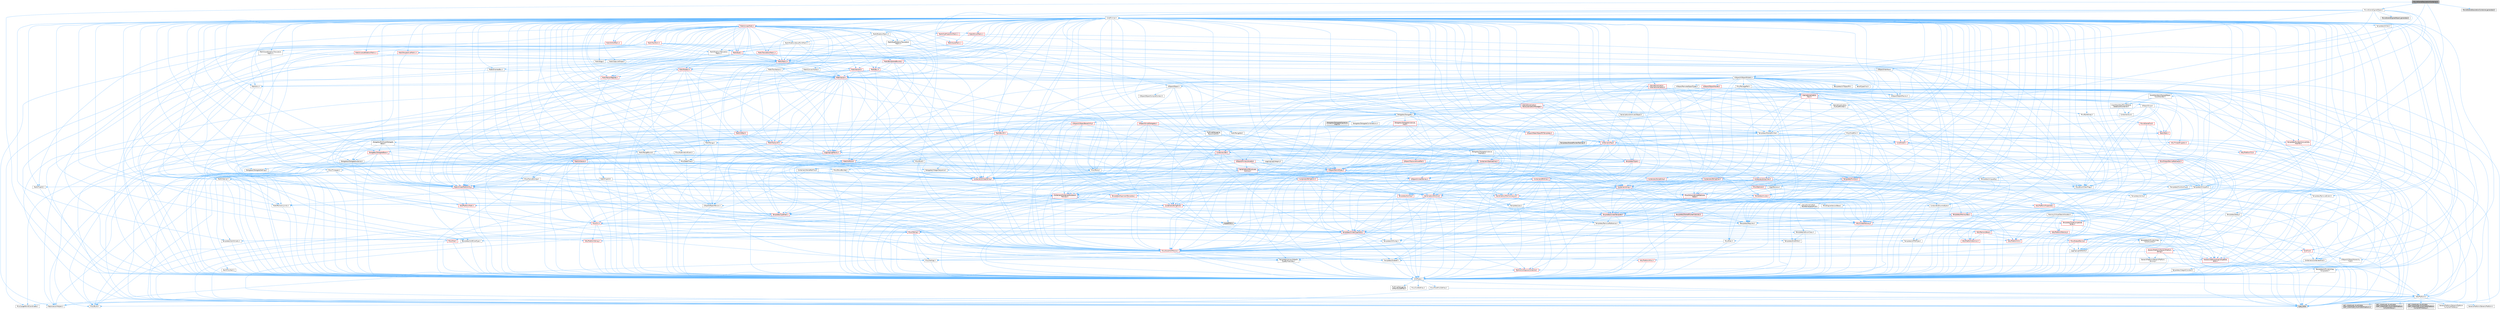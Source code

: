 digraph "MovieSceneDecorationContainer.h"
{
 // INTERACTIVE_SVG=YES
 // LATEX_PDF_SIZE
  bgcolor="transparent";
  edge [fontname=Helvetica,fontsize=10,labelfontname=Helvetica,labelfontsize=10];
  node [fontname=Helvetica,fontsize=10,shape=box,height=0.2,width=0.4];
  Node1 [id="Node000001",label="MovieSceneDecorationContainer.h",height=0.2,width=0.4,color="gray40", fillcolor="grey60", style="filled", fontcolor="black",tooltip=" "];
  Node1 -> Node2 [id="edge1_Node000001_Node000002",color="steelblue1",style="solid",tooltip=" "];
  Node2 [id="Node000002",label="CoreTypes.h",height=0.2,width=0.4,color="grey40", fillcolor="white", style="filled",URL="$dc/dec/CoreTypes_8h.html",tooltip=" "];
  Node2 -> Node3 [id="edge2_Node000002_Node000003",color="steelblue1",style="solid",tooltip=" "];
  Node3 [id="Node000003",label="HAL/Platform.h",height=0.2,width=0.4,color="grey40", fillcolor="white", style="filled",URL="$d9/dd0/Platform_8h.html",tooltip=" "];
  Node3 -> Node4 [id="edge3_Node000003_Node000004",color="steelblue1",style="solid",tooltip=" "];
  Node4 [id="Node000004",label="Misc/Build.h",height=0.2,width=0.4,color="grey40", fillcolor="white", style="filled",URL="$d3/dbb/Build_8h.html",tooltip=" "];
  Node3 -> Node5 [id="edge4_Node000003_Node000005",color="steelblue1",style="solid",tooltip=" "];
  Node5 [id="Node000005",label="Misc/LargeWorldCoordinates.h",height=0.2,width=0.4,color="grey40", fillcolor="white", style="filled",URL="$d2/dcb/LargeWorldCoordinates_8h.html",tooltip=" "];
  Node3 -> Node6 [id="edge5_Node000003_Node000006",color="steelblue1",style="solid",tooltip=" "];
  Node6 [id="Node000006",label="type_traits",height=0.2,width=0.4,color="grey60", fillcolor="#E0E0E0", style="filled",tooltip=" "];
  Node3 -> Node7 [id="edge6_Node000003_Node000007",color="steelblue1",style="solid",tooltip=" "];
  Node7 [id="Node000007",label="PreprocessorHelpers.h",height=0.2,width=0.4,color="grey40", fillcolor="white", style="filled",URL="$db/ddb/PreprocessorHelpers_8h.html",tooltip=" "];
  Node3 -> Node8 [id="edge7_Node000003_Node000008",color="steelblue1",style="solid",tooltip=" "];
  Node8 [id="Node000008",label="UBT_COMPILED_PLATFORM\l/UBT_COMPILED_PLATFORMPlatform\lCompilerPreSetup.h",height=0.2,width=0.4,color="grey60", fillcolor="#E0E0E0", style="filled",tooltip=" "];
  Node3 -> Node9 [id="edge8_Node000003_Node000009",color="steelblue1",style="solid",tooltip=" "];
  Node9 [id="Node000009",label="GenericPlatform/GenericPlatform\lCompilerPreSetup.h",height=0.2,width=0.4,color="grey40", fillcolor="white", style="filled",URL="$d9/dc8/GenericPlatformCompilerPreSetup_8h.html",tooltip=" "];
  Node3 -> Node10 [id="edge9_Node000003_Node000010",color="steelblue1",style="solid",tooltip=" "];
  Node10 [id="Node000010",label="GenericPlatform/GenericPlatform.h",height=0.2,width=0.4,color="grey40", fillcolor="white", style="filled",URL="$d6/d84/GenericPlatform_8h.html",tooltip=" "];
  Node3 -> Node11 [id="edge10_Node000003_Node000011",color="steelblue1",style="solid",tooltip=" "];
  Node11 [id="Node000011",label="UBT_COMPILED_PLATFORM\l/UBT_COMPILED_PLATFORMPlatform.h",height=0.2,width=0.4,color="grey60", fillcolor="#E0E0E0", style="filled",tooltip=" "];
  Node3 -> Node12 [id="edge11_Node000003_Node000012",color="steelblue1",style="solid",tooltip=" "];
  Node12 [id="Node000012",label="UBT_COMPILED_PLATFORM\l/UBT_COMPILED_PLATFORMPlatform\lCompilerSetup.h",height=0.2,width=0.4,color="grey60", fillcolor="#E0E0E0", style="filled",tooltip=" "];
  Node2 -> Node13 [id="edge12_Node000002_Node000013",color="steelblue1",style="solid",tooltip=" "];
  Node13 [id="Node000013",label="ProfilingDebugging\l/UMemoryDefines.h",height=0.2,width=0.4,color="grey40", fillcolor="white", style="filled",URL="$d2/da2/UMemoryDefines_8h.html",tooltip=" "];
  Node2 -> Node14 [id="edge13_Node000002_Node000014",color="steelblue1",style="solid",tooltip=" "];
  Node14 [id="Node000014",label="Misc/CoreMiscDefines.h",height=0.2,width=0.4,color="grey40", fillcolor="white", style="filled",URL="$da/d38/CoreMiscDefines_8h.html",tooltip=" "];
  Node14 -> Node3 [id="edge14_Node000014_Node000003",color="steelblue1",style="solid",tooltip=" "];
  Node14 -> Node7 [id="edge15_Node000014_Node000007",color="steelblue1",style="solid",tooltip=" "];
  Node2 -> Node15 [id="edge16_Node000002_Node000015",color="steelblue1",style="solid",tooltip=" "];
  Node15 [id="Node000015",label="Misc/CoreDefines.h",height=0.2,width=0.4,color="grey40", fillcolor="white", style="filled",URL="$d3/dd2/CoreDefines_8h.html",tooltip=" "];
  Node1 -> Node16 [id="edge17_Node000001_Node000016",color="steelblue1",style="solid",tooltip=" "];
  Node16 [id="Node000016",label="UObject/Interface.h",height=0.2,width=0.4,color="grey40", fillcolor="white", style="filled",URL="$d7/d91/Interface_8h.html",tooltip=" "];
  Node16 -> Node3 [id="edge18_Node000016_Node000003",color="steelblue1",style="solid",tooltip=" "];
  Node16 -> Node17 [id="edge19_Node000016_Node000017",color="steelblue1",style="solid",tooltip=" "];
  Node17 [id="Node000017",label="UObject/Object.h",height=0.2,width=0.4,color="grey40", fillcolor="white", style="filled",URL="$db/dbf/Object_8h.html",tooltip=" "];
  Node17 -> Node18 [id="edge20_Node000017_Node000018",color="steelblue1",style="solid",tooltip=" "];
  Node18 [id="Node000018",label="UObject/Script.h",height=0.2,width=0.4,color="grey40", fillcolor="white", style="filled",URL="$de/dc6/Script_8h.html",tooltip=" "];
  Node18 -> Node19 [id="edge21_Node000018_Node000019",color="steelblue1",style="solid",tooltip=" "];
  Node19 [id="Node000019",label="Delegates/Delegate.h",height=0.2,width=0.4,color="grey40", fillcolor="white", style="filled",URL="$d4/d80/Delegate_8h.html",tooltip=" "];
  Node19 -> Node2 [id="edge22_Node000019_Node000002",color="steelblue1",style="solid",tooltip=" "];
  Node19 -> Node20 [id="edge23_Node000019_Node000020",color="steelblue1",style="solid",tooltip=" "];
  Node20 [id="Node000020",label="Misc/AssertionMacros.h",height=0.2,width=0.4,color="red", fillcolor="#FFF0F0", style="filled",URL="$d0/dfa/AssertionMacros_8h.html",tooltip=" "];
  Node20 -> Node2 [id="edge24_Node000020_Node000002",color="steelblue1",style="solid",tooltip=" "];
  Node20 -> Node3 [id="edge25_Node000020_Node000003",color="steelblue1",style="solid",tooltip=" "];
  Node20 -> Node21 [id="edge26_Node000020_Node000021",color="steelblue1",style="solid",tooltip=" "];
  Node21 [id="Node000021",label="HAL/PlatformMisc.h",height=0.2,width=0.4,color="red", fillcolor="#FFF0F0", style="filled",URL="$d0/df5/PlatformMisc_8h.html",tooltip=" "];
  Node21 -> Node2 [id="edge27_Node000021_Node000002",color="steelblue1",style="solid",tooltip=" "];
  Node20 -> Node7 [id="edge28_Node000020_Node000007",color="steelblue1",style="solid",tooltip=" "];
  Node20 -> Node57 [id="edge29_Node000020_Node000057",color="steelblue1",style="solid",tooltip=" "];
  Node57 [id="Node000057",label="Templates/EnableIf.h",height=0.2,width=0.4,color="grey40", fillcolor="white", style="filled",URL="$d7/d60/EnableIf_8h.html",tooltip=" "];
  Node57 -> Node2 [id="edge30_Node000057_Node000002",color="steelblue1",style="solid",tooltip=" "];
  Node20 -> Node58 [id="edge31_Node000020_Node000058",color="steelblue1",style="solid",tooltip=" "];
  Node58 [id="Node000058",label="Templates/IsArrayOrRefOf\lTypeByPredicate.h",height=0.2,width=0.4,color="grey40", fillcolor="white", style="filled",URL="$d6/da1/IsArrayOrRefOfTypeByPredicate_8h.html",tooltip=" "];
  Node58 -> Node2 [id="edge32_Node000058_Node000002",color="steelblue1",style="solid",tooltip=" "];
  Node20 -> Node61 [id="edge33_Node000020_Node000061",color="steelblue1",style="solid",tooltip=" "];
  Node61 [id="Node000061",label="Traits/IsCharEncodingCompatible\lWith.h",height=0.2,width=0.4,color="red", fillcolor="#FFF0F0", style="filled",URL="$df/dd1/IsCharEncodingCompatibleWith_8h.html",tooltip=" "];
  Node61 -> Node6 [id="edge34_Node000061_Node000006",color="steelblue1",style="solid",tooltip=" "];
  Node20 -> Node63 [id="edge35_Node000020_Node000063",color="steelblue1",style="solid",tooltip=" "];
  Node63 [id="Node000063",label="Misc/VarArgs.h",height=0.2,width=0.4,color="grey40", fillcolor="white", style="filled",URL="$d5/d6f/VarArgs_8h.html",tooltip=" "];
  Node63 -> Node2 [id="edge36_Node000063_Node000002",color="steelblue1",style="solid",tooltip=" "];
  Node19 -> Node71 [id="edge37_Node000019_Node000071",color="steelblue1",style="solid",tooltip=" "];
  Node71 [id="Node000071",label="UObject/NameTypes.h",height=0.2,width=0.4,color="red", fillcolor="#FFF0F0", style="filled",URL="$d6/d35/NameTypes_8h.html",tooltip=" "];
  Node71 -> Node2 [id="edge38_Node000071_Node000002",color="steelblue1",style="solid",tooltip=" "];
  Node71 -> Node20 [id="edge39_Node000071_Node000020",color="steelblue1",style="solid",tooltip=" "];
  Node71 -> Node72 [id="edge40_Node000071_Node000072",color="steelblue1",style="solid",tooltip=" "];
  Node72 [id="Node000072",label="HAL/UnrealMemory.h",height=0.2,width=0.4,color="red", fillcolor="#FFF0F0", style="filled",URL="$d9/d96/UnrealMemory_8h.html",tooltip=" "];
  Node72 -> Node2 [id="edge41_Node000072_Node000002",color="steelblue1",style="solid",tooltip=" "];
  Node72 -> Node76 [id="edge42_Node000072_Node000076",color="steelblue1",style="solid",tooltip=" "];
  Node76 [id="Node000076",label="HAL/MemoryBase.h",height=0.2,width=0.4,color="red", fillcolor="#FFF0F0", style="filled",URL="$d6/d9f/MemoryBase_8h.html",tooltip=" "];
  Node76 -> Node2 [id="edge43_Node000076_Node000002",color="steelblue1",style="solid",tooltip=" "];
  Node76 -> Node50 [id="edge44_Node000076_Node000050",color="steelblue1",style="solid",tooltip=" "];
  Node50 [id="Node000050",label="HAL/PlatformAtomics.h",height=0.2,width=0.4,color="red", fillcolor="#FFF0F0", style="filled",URL="$d3/d36/PlatformAtomics_8h.html",tooltip=" "];
  Node50 -> Node2 [id="edge45_Node000050_Node000002",color="steelblue1",style="solid",tooltip=" "];
  Node76 -> Node33 [id="edge46_Node000076_Node000033",color="steelblue1",style="solid",tooltip=" "];
  Node33 [id="Node000033",label="HAL/PlatformCrt.h",height=0.2,width=0.4,color="red", fillcolor="#FFF0F0", style="filled",URL="$d8/d75/PlatformCrt_8h.html",tooltip=" "];
  Node76 -> Node77 [id="edge47_Node000076_Node000077",color="steelblue1",style="solid",tooltip=" "];
  Node77 [id="Node000077",label="Misc/Exec.h",height=0.2,width=0.4,color="grey40", fillcolor="white", style="filled",URL="$de/ddb/Exec_8h.html",tooltip=" "];
  Node77 -> Node2 [id="edge48_Node000077_Node000002",color="steelblue1",style="solid",tooltip=" "];
  Node77 -> Node20 [id="edge49_Node000077_Node000020",color="steelblue1",style="solid",tooltip=" "];
  Node76 -> Node78 [id="edge50_Node000076_Node000078",color="steelblue1",style="solid",tooltip=" "];
  Node78 [id="Node000078",label="Misc/OutputDevice.h",height=0.2,width=0.4,color="red", fillcolor="#FFF0F0", style="filled",URL="$d7/d32/OutputDevice_8h.html",tooltip=" "];
  Node78 -> Node28 [id="edge51_Node000078_Node000028",color="steelblue1",style="solid",tooltip=" "];
  Node28 [id="Node000028",label="CoreFwd.h",height=0.2,width=0.4,color="red", fillcolor="#FFF0F0", style="filled",URL="$d1/d1e/CoreFwd_8h.html",tooltip=" "];
  Node28 -> Node2 [id="edge52_Node000028_Node000002",color="steelblue1",style="solid",tooltip=" "];
  Node28 -> Node29 [id="edge53_Node000028_Node000029",color="steelblue1",style="solid",tooltip=" "];
  Node29 [id="Node000029",label="Containers/ContainersFwd.h",height=0.2,width=0.4,color="grey40", fillcolor="white", style="filled",URL="$d4/d0a/ContainersFwd_8h.html",tooltip=" "];
  Node29 -> Node3 [id="edge54_Node000029_Node000003",color="steelblue1",style="solid",tooltip=" "];
  Node29 -> Node2 [id="edge55_Node000029_Node000002",color="steelblue1",style="solid",tooltip=" "];
  Node29 -> Node26 [id="edge56_Node000029_Node000026",color="steelblue1",style="solid",tooltip=" "];
  Node26 [id="Node000026",label="Traits/IsContiguousContainer.h",height=0.2,width=0.4,color="red", fillcolor="#FFF0F0", style="filled",URL="$d5/d3c/IsContiguousContainer_8h.html",tooltip=" "];
  Node26 -> Node2 [id="edge57_Node000026_Node000002",color="steelblue1",style="solid",tooltip=" "];
  Node28 -> Node31 [id="edge58_Node000028_Node000031",color="steelblue1",style="solid",tooltip=" "];
  Node31 [id="Node000031",label="UObject/UObjectHierarchy\lFwd.h",height=0.2,width=0.4,color="grey40", fillcolor="white", style="filled",URL="$d3/d13/UObjectHierarchyFwd_8h.html",tooltip=" "];
  Node78 -> Node2 [id="edge59_Node000078_Node000002",color="steelblue1",style="solid",tooltip=" "];
  Node78 -> Node79 [id="edge60_Node000078_Node000079",color="steelblue1",style="solid",tooltip=" "];
  Node79 [id="Node000079",label="Logging/LogVerbosity.h",height=0.2,width=0.4,color="grey40", fillcolor="white", style="filled",URL="$d2/d8f/LogVerbosity_8h.html",tooltip=" "];
  Node79 -> Node2 [id="edge61_Node000079_Node000002",color="steelblue1",style="solid",tooltip=" "];
  Node78 -> Node63 [id="edge62_Node000078_Node000063",color="steelblue1",style="solid",tooltip=" "];
  Node78 -> Node58 [id="edge63_Node000078_Node000058",color="steelblue1",style="solid",tooltip=" "];
  Node78 -> Node61 [id="edge64_Node000078_Node000061",color="steelblue1",style="solid",tooltip=" "];
  Node72 -> Node89 [id="edge65_Node000072_Node000089",color="steelblue1",style="solid",tooltip=" "];
  Node89 [id="Node000089",label="HAL/PlatformMemory.h",height=0.2,width=0.4,color="red", fillcolor="#FFF0F0", style="filled",URL="$de/d68/PlatformMemory_8h.html",tooltip=" "];
  Node89 -> Node2 [id="edge66_Node000089_Node000002",color="steelblue1",style="solid",tooltip=" "];
  Node72 -> Node92 [id="edge67_Node000072_Node000092",color="steelblue1",style="solid",tooltip=" "];
  Node92 [id="Node000092",label="Templates/IsPointer.h",height=0.2,width=0.4,color="grey40", fillcolor="white", style="filled",URL="$d7/d05/IsPointer_8h.html",tooltip=" "];
  Node92 -> Node2 [id="edge68_Node000092_Node000002",color="steelblue1",style="solid",tooltip=" "];
  Node71 -> Node93 [id="edge69_Node000071_Node000093",color="steelblue1",style="solid",tooltip=" "];
  Node93 [id="Node000093",label="Templates/UnrealTypeTraits.h",height=0.2,width=0.4,color="red", fillcolor="#FFF0F0", style="filled",URL="$d2/d2d/UnrealTypeTraits_8h.html",tooltip=" "];
  Node93 -> Node2 [id="edge70_Node000093_Node000002",color="steelblue1",style="solid",tooltip=" "];
  Node93 -> Node92 [id="edge71_Node000093_Node000092",color="steelblue1",style="solid",tooltip=" "];
  Node93 -> Node20 [id="edge72_Node000093_Node000020",color="steelblue1",style="solid",tooltip=" "];
  Node93 -> Node85 [id="edge73_Node000093_Node000085",color="steelblue1",style="solid",tooltip=" "];
  Node85 [id="Node000085",label="Templates/AndOrNot.h",height=0.2,width=0.4,color="grey40", fillcolor="white", style="filled",URL="$db/d0a/AndOrNot_8h.html",tooltip=" "];
  Node85 -> Node2 [id="edge74_Node000085_Node000002",color="steelblue1",style="solid",tooltip=" "];
  Node93 -> Node57 [id="edge75_Node000093_Node000057",color="steelblue1",style="solid",tooltip=" "];
  Node93 -> Node94 [id="edge76_Node000093_Node000094",color="steelblue1",style="solid",tooltip=" "];
  Node94 [id="Node000094",label="Templates/IsArithmetic.h",height=0.2,width=0.4,color="grey40", fillcolor="white", style="filled",URL="$d2/d5d/IsArithmetic_8h.html",tooltip=" "];
  Node94 -> Node2 [id="edge77_Node000094_Node000002",color="steelblue1",style="solid",tooltip=" "];
  Node93 -> Node96 [id="edge78_Node000093_Node000096",color="steelblue1",style="solid",tooltip=" "];
  Node96 [id="Node000096",label="Templates/IsPODType.h",height=0.2,width=0.4,color="grey40", fillcolor="white", style="filled",URL="$d7/db1/IsPODType_8h.html",tooltip=" "];
  Node96 -> Node2 [id="edge79_Node000096_Node000002",color="steelblue1",style="solid",tooltip=" "];
  Node93 -> Node97 [id="edge80_Node000093_Node000097",color="steelblue1",style="solid",tooltip=" "];
  Node97 [id="Node000097",label="Templates/IsUECoreType.h",height=0.2,width=0.4,color="grey40", fillcolor="white", style="filled",URL="$d1/db8/IsUECoreType_8h.html",tooltip=" "];
  Node97 -> Node2 [id="edge81_Node000097_Node000002",color="steelblue1",style="solid",tooltip=" "];
  Node97 -> Node6 [id="edge82_Node000097_Node000006",color="steelblue1",style="solid",tooltip=" "];
  Node93 -> Node86 [id="edge83_Node000093_Node000086",color="steelblue1",style="solid",tooltip=" "];
  Node86 [id="Node000086",label="Templates/IsTriviallyCopy\lConstructible.h",height=0.2,width=0.4,color="grey40", fillcolor="white", style="filled",URL="$d3/d78/IsTriviallyCopyConstructible_8h.html",tooltip=" "];
  Node86 -> Node2 [id="edge84_Node000086_Node000002",color="steelblue1",style="solid",tooltip=" "];
  Node86 -> Node6 [id="edge85_Node000086_Node000006",color="steelblue1",style="solid",tooltip=" "];
  Node71 -> Node98 [id="edge86_Node000071_Node000098",color="steelblue1",style="solid",tooltip=" "];
  Node98 [id="Node000098",label="Templates/UnrealTemplate.h",height=0.2,width=0.4,color="red", fillcolor="#FFF0F0", style="filled",URL="$d4/d24/UnrealTemplate_8h.html",tooltip=" "];
  Node98 -> Node2 [id="edge87_Node000098_Node000002",color="steelblue1",style="solid",tooltip=" "];
  Node98 -> Node92 [id="edge88_Node000098_Node000092",color="steelblue1",style="solid",tooltip=" "];
  Node98 -> Node72 [id="edge89_Node000098_Node000072",color="steelblue1",style="solid",tooltip=" "];
  Node98 -> Node93 [id="edge90_Node000098_Node000093",color="steelblue1",style="solid",tooltip=" "];
  Node98 -> Node101 [id="edge91_Node000098_Node000101",color="steelblue1",style="solid",tooltip=" "];
  Node101 [id="Node000101",label="Templates/RemoveReference.h",height=0.2,width=0.4,color="grey40", fillcolor="white", style="filled",URL="$da/dbe/RemoveReference_8h.html",tooltip=" "];
  Node101 -> Node2 [id="edge92_Node000101_Node000002",color="steelblue1",style="solid",tooltip=" "];
  Node98 -> Node65 [id="edge93_Node000098_Node000065",color="steelblue1",style="solid",tooltip=" "];
  Node65 [id="Node000065",label="Templates/Requires.h",height=0.2,width=0.4,color="grey40", fillcolor="white", style="filled",URL="$dc/d96/Requires_8h.html",tooltip=" "];
  Node65 -> Node57 [id="edge94_Node000065_Node000057",color="steelblue1",style="solid",tooltip=" "];
  Node65 -> Node6 [id="edge95_Node000065_Node000006",color="steelblue1",style="solid",tooltip=" "];
  Node98 -> Node102 [id="edge96_Node000098_Node000102",color="steelblue1",style="solid",tooltip=" "];
  Node102 [id="Node000102",label="Templates/TypeCompatible\lBytes.h",height=0.2,width=0.4,color="red", fillcolor="#FFF0F0", style="filled",URL="$df/d0a/TypeCompatibleBytes_8h.html",tooltip=" "];
  Node102 -> Node2 [id="edge97_Node000102_Node000002",color="steelblue1",style="solid",tooltip=" "];
  Node102 -> Node6 [id="edge98_Node000102_Node000006",color="steelblue1",style="solid",tooltip=" "];
  Node98 -> Node26 [id="edge99_Node000098_Node000026",color="steelblue1",style="solid",tooltip=" "];
  Node98 -> Node6 [id="edge100_Node000098_Node000006",color="steelblue1",style="solid",tooltip=" "];
  Node71 -> Node104 [id="edge101_Node000071_Node000104",color="steelblue1",style="solid",tooltip=" "];
  Node104 [id="Node000104",label="Containers/UnrealString.h",height=0.2,width=0.4,color="red", fillcolor="#FFF0F0", style="filled",URL="$d5/dba/UnrealString_8h.html",tooltip=" "];
  Node71 -> Node111 [id="edge102_Node000071_Node000111",color="steelblue1",style="solid",tooltip=" "];
  Node111 [id="Node000111",label="Containers/StringConv.h",height=0.2,width=0.4,color="red", fillcolor="#FFF0F0", style="filled",URL="$d3/ddf/StringConv_8h.html",tooltip=" "];
  Node111 -> Node2 [id="edge103_Node000111_Node000002",color="steelblue1",style="solid",tooltip=" "];
  Node111 -> Node20 [id="edge104_Node000111_Node000020",color="steelblue1",style="solid",tooltip=" "];
  Node111 -> Node112 [id="edge105_Node000111_Node000112",color="steelblue1",style="solid",tooltip=" "];
  Node112 [id="Node000112",label="Containers/ContainerAllocation\lPolicies.h",height=0.2,width=0.4,color="red", fillcolor="#FFF0F0", style="filled",URL="$d7/dff/ContainerAllocationPolicies_8h.html",tooltip=" "];
  Node112 -> Node2 [id="edge106_Node000112_Node000002",color="steelblue1",style="solid",tooltip=" "];
  Node112 -> Node112 [id="edge107_Node000112_Node000112",color="steelblue1",style="solid",tooltip=" "];
  Node112 -> Node114 [id="edge108_Node000112_Node000114",color="steelblue1",style="solid",tooltip=" "];
  Node114 [id="Node000114",label="HAL/PlatformMath.h",height=0.2,width=0.4,color="red", fillcolor="#FFF0F0", style="filled",URL="$dc/d53/PlatformMath_8h.html",tooltip=" "];
  Node114 -> Node2 [id="edge109_Node000114_Node000002",color="steelblue1",style="solid",tooltip=" "];
  Node112 -> Node72 [id="edge110_Node000112_Node000072",color="steelblue1",style="solid",tooltip=" "];
  Node112 -> Node43 [id="edge111_Node000112_Node000043",color="steelblue1",style="solid",tooltip=" "];
  Node43 [id="Node000043",label="Math/NumericLimits.h",height=0.2,width=0.4,color="grey40", fillcolor="white", style="filled",URL="$df/d1b/NumericLimits_8h.html",tooltip=" "];
  Node43 -> Node2 [id="edge112_Node000043_Node000002",color="steelblue1",style="solid",tooltip=" "];
  Node112 -> Node20 [id="edge113_Node000112_Node000020",color="steelblue1",style="solid",tooltip=" "];
  Node112 -> Node123 [id="edge114_Node000112_Node000123",color="steelblue1",style="solid",tooltip=" "];
  Node123 [id="Node000123",label="Templates/MemoryOps.h",height=0.2,width=0.4,color="red", fillcolor="#FFF0F0", style="filled",URL="$db/dea/MemoryOps_8h.html",tooltip=" "];
  Node123 -> Node2 [id="edge115_Node000123_Node000002",color="steelblue1",style="solid",tooltip=" "];
  Node123 -> Node72 [id="edge116_Node000123_Node000072",color="steelblue1",style="solid",tooltip=" "];
  Node123 -> Node87 [id="edge117_Node000123_Node000087",color="steelblue1",style="solid",tooltip=" "];
  Node87 [id="Node000087",label="Templates/IsTriviallyCopy\lAssignable.h",height=0.2,width=0.4,color="grey40", fillcolor="white", style="filled",URL="$d2/df2/IsTriviallyCopyAssignable_8h.html",tooltip=" "];
  Node87 -> Node2 [id="edge118_Node000087_Node000002",color="steelblue1",style="solid",tooltip=" "];
  Node87 -> Node6 [id="edge119_Node000087_Node000006",color="steelblue1",style="solid",tooltip=" "];
  Node123 -> Node86 [id="edge120_Node000123_Node000086",color="steelblue1",style="solid",tooltip=" "];
  Node123 -> Node65 [id="edge121_Node000123_Node000065",color="steelblue1",style="solid",tooltip=" "];
  Node123 -> Node93 [id="edge122_Node000123_Node000093",color="steelblue1",style="solid",tooltip=" "];
  Node123 -> Node6 [id="edge123_Node000123_Node000006",color="steelblue1",style="solid",tooltip=" "];
  Node112 -> Node102 [id="edge124_Node000112_Node000102",color="steelblue1",style="solid",tooltip=" "];
  Node112 -> Node6 [id="edge125_Node000112_Node000006",color="steelblue1",style="solid",tooltip=" "];
  Node111 -> Node124 [id="edge126_Node000111_Node000124",color="steelblue1",style="solid",tooltip=" "];
  Node124 [id="Node000124",label="Containers/Array.h",height=0.2,width=0.4,color="red", fillcolor="#FFF0F0", style="filled",URL="$df/dd0/Array_8h.html",tooltip=" "];
  Node124 -> Node2 [id="edge127_Node000124_Node000002",color="steelblue1",style="solid",tooltip=" "];
  Node124 -> Node20 [id="edge128_Node000124_Node000020",color="steelblue1",style="solid",tooltip=" "];
  Node124 -> Node125 [id="edge129_Node000124_Node000125",color="steelblue1",style="solid",tooltip=" "];
  Node125 [id="Node000125",label="Misc/IntrusiveUnsetOptional\lState.h",height=0.2,width=0.4,color="red", fillcolor="#FFF0F0", style="filled",URL="$d2/d0a/IntrusiveUnsetOptionalState_8h.html",tooltip=" "];
  Node124 -> Node72 [id="edge130_Node000124_Node000072",color="steelblue1",style="solid",tooltip=" "];
  Node124 -> Node93 [id="edge131_Node000124_Node000093",color="steelblue1",style="solid",tooltip=" "];
  Node124 -> Node98 [id="edge132_Node000124_Node000098",color="steelblue1",style="solid",tooltip=" "];
  Node124 -> Node112 [id="edge133_Node000124_Node000112",color="steelblue1",style="solid",tooltip=" "];
  Node124 -> Node131 [id="edge134_Node000124_Node000131",color="steelblue1",style="solid",tooltip=" "];
  Node131 [id="Node000131",label="Serialization/Archive.h",height=0.2,width=0.4,color="red", fillcolor="#FFF0F0", style="filled",URL="$d7/d3b/Archive_8h.html",tooltip=" "];
  Node131 -> Node28 [id="edge135_Node000131_Node000028",color="steelblue1",style="solid",tooltip=" "];
  Node131 -> Node2 [id="edge136_Node000131_Node000002",color="steelblue1",style="solid",tooltip=" "];
  Node131 -> Node132 [id="edge137_Node000131_Node000132",color="steelblue1",style="solid",tooltip=" "];
  Node132 [id="Node000132",label="HAL/PlatformProperties.h",height=0.2,width=0.4,color="red", fillcolor="#FFF0F0", style="filled",URL="$d9/db0/PlatformProperties_8h.html",tooltip=" "];
  Node132 -> Node2 [id="edge138_Node000132_Node000002",color="steelblue1",style="solid",tooltip=" "];
  Node131 -> Node135 [id="edge139_Node000131_Node000135",color="steelblue1",style="solid",tooltip=" "];
  Node135 [id="Node000135",label="Internationalization\l/TextNamespaceFwd.h",height=0.2,width=0.4,color="grey40", fillcolor="white", style="filled",URL="$d8/d97/TextNamespaceFwd_8h.html",tooltip=" "];
  Node135 -> Node2 [id="edge140_Node000135_Node000002",color="steelblue1",style="solid",tooltip=" "];
  Node131 -> Node20 [id="edge141_Node000131_Node000020",color="steelblue1",style="solid",tooltip=" "];
  Node131 -> Node4 [id="edge142_Node000131_Node000004",color="steelblue1",style="solid",tooltip=" "];
  Node131 -> Node136 [id="edge143_Node000131_Node000136",color="steelblue1",style="solid",tooltip=" "];
  Node136 [id="Node000136",label="Misc/EngineVersionBase.h",height=0.2,width=0.4,color="grey40", fillcolor="white", style="filled",URL="$d5/d2b/EngineVersionBase_8h.html",tooltip=" "];
  Node136 -> Node2 [id="edge144_Node000136_Node000002",color="steelblue1",style="solid",tooltip=" "];
  Node131 -> Node63 [id="edge145_Node000131_Node000063",color="steelblue1",style="solid",tooltip=" "];
  Node131 -> Node57 [id="edge146_Node000131_Node000057",color="steelblue1",style="solid",tooltip=" "];
  Node131 -> Node58 [id="edge147_Node000131_Node000058",color="steelblue1",style="solid",tooltip=" "];
  Node131 -> Node139 [id="edge148_Node000131_Node000139",color="steelblue1",style="solid",tooltip=" "];
  Node139 [id="Node000139",label="Templates/IsEnumClass.h",height=0.2,width=0.4,color="grey40", fillcolor="white", style="filled",URL="$d7/d15/IsEnumClass_8h.html",tooltip=" "];
  Node139 -> Node2 [id="edge149_Node000139_Node000002",color="steelblue1",style="solid",tooltip=" "];
  Node139 -> Node85 [id="edge150_Node000139_Node000085",color="steelblue1",style="solid",tooltip=" "];
  Node131 -> Node98 [id="edge151_Node000131_Node000098",color="steelblue1",style="solid",tooltip=" "];
  Node131 -> Node61 [id="edge152_Node000131_Node000061",color="steelblue1",style="solid",tooltip=" "];
  Node131 -> Node140 [id="edge153_Node000131_Node000140",color="steelblue1",style="solid",tooltip=" "];
  Node140 [id="Node000140",label="UObject/ObjectVersion.h",height=0.2,width=0.4,color="grey40", fillcolor="white", style="filled",URL="$da/d63/ObjectVersion_8h.html",tooltip=" "];
  Node140 -> Node2 [id="edge154_Node000140_Node000002",color="steelblue1",style="solid",tooltip=" "];
  Node124 -> Node157 [id="edge155_Node000124_Node000157",color="steelblue1",style="solid",tooltip=" "];
  Node157 [id="Node000157",label="Templates/Invoke.h",height=0.2,width=0.4,color="red", fillcolor="#FFF0F0", style="filled",URL="$d7/deb/Invoke_8h.html",tooltip=" "];
  Node157 -> Node2 [id="edge156_Node000157_Node000002",color="steelblue1",style="solid",tooltip=" "];
  Node157 -> Node98 [id="edge157_Node000157_Node000098",color="steelblue1",style="solid",tooltip=" "];
  Node157 -> Node6 [id="edge158_Node000157_Node000006",color="steelblue1",style="solid",tooltip=" "];
  Node124 -> Node162 [id="edge159_Node000124_Node000162",color="steelblue1",style="solid",tooltip=" "];
  Node162 [id="Node000162",label="Templates/Less.h",height=0.2,width=0.4,color="grey40", fillcolor="white", style="filled",URL="$de/dc8/Less_8h.html",tooltip=" "];
  Node162 -> Node2 [id="edge160_Node000162_Node000002",color="steelblue1",style="solid",tooltip=" "];
  Node162 -> Node98 [id="edge161_Node000162_Node000098",color="steelblue1",style="solid",tooltip=" "];
  Node124 -> Node65 [id="edge162_Node000124_Node000065",color="steelblue1",style="solid",tooltip=" "];
  Node124 -> Node170 [id="edge163_Node000124_Node000170",color="steelblue1",style="solid",tooltip=" "];
  Node170 [id="Node000170",label="Templates/Sorting.h",height=0.2,width=0.4,color="red", fillcolor="#FFF0F0", style="filled",URL="$d3/d9e/Sorting_8h.html",tooltip=" "];
  Node170 -> Node2 [id="edge164_Node000170_Node000002",color="steelblue1",style="solid",tooltip=" "];
  Node170 -> Node114 [id="edge165_Node000170_Node000114",color="steelblue1",style="solid",tooltip=" "];
  Node170 -> Node162 [id="edge166_Node000170_Node000162",color="steelblue1",style="solid",tooltip=" "];
  Node124 -> Node174 [id="edge167_Node000124_Node000174",color="steelblue1",style="solid",tooltip=" "];
  Node174 [id="Node000174",label="Templates/AlignmentTemplates.h",height=0.2,width=0.4,color="red", fillcolor="#FFF0F0", style="filled",URL="$dd/d32/AlignmentTemplates_8h.html",tooltip=" "];
  Node174 -> Node2 [id="edge168_Node000174_Node000002",color="steelblue1",style="solid",tooltip=" "];
  Node174 -> Node92 [id="edge169_Node000174_Node000092",color="steelblue1",style="solid",tooltip=" "];
  Node124 -> Node6 [id="edge170_Node000124_Node000006",color="steelblue1",style="solid",tooltip=" "];
  Node111 -> Node148 [id="edge171_Node000111_Node000148",color="steelblue1",style="solid",tooltip=" "];
  Node148 [id="Node000148",label="Misc/CString.h",height=0.2,width=0.4,color="red", fillcolor="#FFF0F0", style="filled",URL="$d2/d49/CString_8h.html",tooltip=" "];
  Node148 -> Node2 [id="edge172_Node000148_Node000002",color="steelblue1",style="solid",tooltip=" "];
  Node148 -> Node33 [id="edge173_Node000148_Node000033",color="steelblue1",style="solid",tooltip=" "];
  Node148 -> Node74 [id="edge174_Node000148_Node000074",color="steelblue1",style="solid",tooltip=" "];
  Node74 [id="Node000074",label="HAL/PlatformString.h",height=0.2,width=0.4,color="red", fillcolor="#FFF0F0", style="filled",URL="$db/db5/PlatformString_8h.html",tooltip=" "];
  Node74 -> Node2 [id="edge175_Node000074_Node000002",color="steelblue1",style="solid",tooltip=" "];
  Node148 -> Node20 [id="edge176_Node000148_Node000020",color="steelblue1",style="solid",tooltip=" "];
  Node148 -> Node149 [id="edge177_Node000148_Node000149",color="steelblue1",style="solid",tooltip=" "];
  Node149 [id="Node000149",label="Misc/Char.h",height=0.2,width=0.4,color="red", fillcolor="#FFF0F0", style="filled",URL="$d0/d58/Char_8h.html",tooltip=" "];
  Node149 -> Node2 [id="edge178_Node000149_Node000002",color="steelblue1",style="solid",tooltip=" "];
  Node149 -> Node6 [id="edge179_Node000149_Node000006",color="steelblue1",style="solid",tooltip=" "];
  Node148 -> Node63 [id="edge180_Node000148_Node000063",color="steelblue1",style="solid",tooltip=" "];
  Node148 -> Node58 [id="edge181_Node000148_Node000058",color="steelblue1",style="solid",tooltip=" "];
  Node148 -> Node61 [id="edge182_Node000148_Node000061",color="steelblue1",style="solid",tooltip=" "];
  Node111 -> Node175 [id="edge183_Node000111_Node000175",color="steelblue1",style="solid",tooltip=" "];
  Node175 [id="Node000175",label="Templates/IsArray.h",height=0.2,width=0.4,color="grey40", fillcolor="white", style="filled",URL="$d8/d8d/IsArray_8h.html",tooltip=" "];
  Node175 -> Node2 [id="edge184_Node000175_Node000002",color="steelblue1",style="solid",tooltip=" "];
  Node111 -> Node98 [id="edge185_Node000111_Node000098",color="steelblue1",style="solid",tooltip=" "];
  Node111 -> Node93 [id="edge186_Node000111_Node000093",color="steelblue1",style="solid",tooltip=" "];
  Node111 -> Node61 [id="edge187_Node000111_Node000061",color="steelblue1",style="solid",tooltip=" "];
  Node111 -> Node26 [id="edge188_Node000111_Node000026",color="steelblue1",style="solid",tooltip=" "];
  Node111 -> Node6 [id="edge189_Node000111_Node000006",color="steelblue1",style="solid",tooltip=" "];
  Node71 -> Node23 [id="edge190_Node000071_Node000023",color="steelblue1",style="solid",tooltip=" "];
  Node23 [id="Node000023",label="Containers/StringFwd.h",height=0.2,width=0.4,color="red", fillcolor="#FFF0F0", style="filled",URL="$df/d37/StringFwd_8h.html",tooltip=" "];
  Node23 -> Node2 [id="edge191_Node000023_Node000002",color="steelblue1",style="solid",tooltip=" "];
  Node23 -> Node26 [id="edge192_Node000023_Node000026",color="steelblue1",style="solid",tooltip=" "];
  Node71 -> Node176 [id="edge193_Node000071_Node000176",color="steelblue1",style="solid",tooltip=" "];
  Node176 [id="Node000176",label="UObject/UnrealNames.h",height=0.2,width=0.4,color="red", fillcolor="#FFF0F0", style="filled",URL="$d8/db1/UnrealNames_8h.html",tooltip=" "];
  Node176 -> Node2 [id="edge194_Node000176_Node000002",color="steelblue1",style="solid",tooltip=" "];
  Node71 -> Node142 [id="edge195_Node000071_Node000142",color="steelblue1",style="solid",tooltip=" "];
  Node142 [id="Node000142",label="Serialization/MemoryLayout.h",height=0.2,width=0.4,color="red", fillcolor="#FFF0F0", style="filled",URL="$d7/d66/MemoryLayout_8h.html",tooltip=" "];
  Node142 -> Node145 [id="edge196_Node000142_Node000145",color="steelblue1",style="solid",tooltip=" "];
  Node145 [id="Node000145",label="Containers/EnumAsByte.h",height=0.2,width=0.4,color="grey40", fillcolor="white", style="filled",URL="$d6/d9a/EnumAsByte_8h.html",tooltip=" "];
  Node145 -> Node2 [id="edge197_Node000145_Node000002",color="steelblue1",style="solid",tooltip=" "];
  Node145 -> Node96 [id="edge198_Node000145_Node000096",color="steelblue1",style="solid",tooltip=" "];
  Node145 -> Node146 [id="edge199_Node000145_Node000146",color="steelblue1",style="solid",tooltip=" "];
  Node146 [id="Node000146",label="Templates/TypeHash.h",height=0.2,width=0.4,color="red", fillcolor="#FFF0F0", style="filled",URL="$d1/d62/TypeHash_8h.html",tooltip=" "];
  Node146 -> Node2 [id="edge200_Node000146_Node000002",color="steelblue1",style="solid",tooltip=" "];
  Node146 -> Node65 [id="edge201_Node000146_Node000065",color="steelblue1",style="solid",tooltip=" "];
  Node146 -> Node147 [id="edge202_Node000146_Node000147",color="steelblue1",style="solid",tooltip=" "];
  Node147 [id="Node000147",label="Misc/Crc.h",height=0.2,width=0.4,color="red", fillcolor="#FFF0F0", style="filled",URL="$d4/dd2/Crc_8h.html",tooltip=" "];
  Node147 -> Node2 [id="edge203_Node000147_Node000002",color="steelblue1",style="solid",tooltip=" "];
  Node147 -> Node74 [id="edge204_Node000147_Node000074",color="steelblue1",style="solid",tooltip=" "];
  Node147 -> Node20 [id="edge205_Node000147_Node000020",color="steelblue1",style="solid",tooltip=" "];
  Node147 -> Node148 [id="edge206_Node000147_Node000148",color="steelblue1",style="solid",tooltip=" "];
  Node147 -> Node149 [id="edge207_Node000147_Node000149",color="steelblue1",style="solid",tooltip=" "];
  Node147 -> Node93 [id="edge208_Node000147_Node000093",color="steelblue1",style="solid",tooltip=" "];
  Node146 -> Node6 [id="edge209_Node000146_Node000006",color="steelblue1",style="solid",tooltip=" "];
  Node142 -> Node23 [id="edge210_Node000142_Node000023",color="steelblue1",style="solid",tooltip=" "];
  Node142 -> Node72 [id="edge211_Node000142_Node000072",color="steelblue1",style="solid",tooltip=" "];
  Node142 -> Node57 [id="edge212_Node000142_Node000057",color="steelblue1",style="solid",tooltip=" "];
  Node142 -> Node98 [id="edge213_Node000142_Node000098",color="steelblue1",style="solid",tooltip=" "];
  Node71 -> Node125 [id="edge214_Node000071_Node000125",color="steelblue1",style="solid",tooltip=" "];
  Node19 -> Node184 [id="edge215_Node000019_Node000184",color="steelblue1",style="solid",tooltip=" "];
  Node184 [id="Node000184",label="Templates/SharedPointer.h",height=0.2,width=0.4,color="grey40", fillcolor="white", style="filled",URL="$d2/d17/SharedPointer_8h.html",tooltip=" "];
  Node184 -> Node2 [id="edge216_Node000184_Node000002",color="steelblue1",style="solid",tooltip=" "];
  Node184 -> Node125 [id="edge217_Node000184_Node000125",color="steelblue1",style="solid",tooltip=" "];
  Node184 -> Node185 [id="edge218_Node000184_Node000185",color="steelblue1",style="solid",tooltip=" "];
  Node185 [id="Node000185",label="Templates/PointerIsConvertible\lFromTo.h",height=0.2,width=0.4,color="red", fillcolor="#FFF0F0", style="filled",URL="$d6/d65/PointerIsConvertibleFromTo_8h.html",tooltip=" "];
  Node185 -> Node2 [id="edge219_Node000185_Node000002",color="steelblue1",style="solid",tooltip=" "];
  Node185 -> Node6 [id="edge220_Node000185_Node000006",color="steelblue1",style="solid",tooltip=" "];
  Node184 -> Node20 [id="edge221_Node000184_Node000020",color="steelblue1",style="solid",tooltip=" "];
  Node184 -> Node72 [id="edge222_Node000184_Node000072",color="steelblue1",style="solid",tooltip=" "];
  Node184 -> Node124 [id="edge223_Node000184_Node000124",color="steelblue1",style="solid",tooltip=" "];
  Node184 -> Node186 [id="edge224_Node000184_Node000186",color="steelblue1",style="solid",tooltip=" "];
  Node186 [id="Node000186",label="Containers/Map.h",height=0.2,width=0.4,color="red", fillcolor="#FFF0F0", style="filled",URL="$df/d79/Map_8h.html",tooltip=" "];
  Node186 -> Node2 [id="edge225_Node000186_Node000002",color="steelblue1",style="solid",tooltip=" "];
  Node186 -> Node187 [id="edge226_Node000186_Node000187",color="steelblue1",style="solid",tooltip=" "];
  Node187 [id="Node000187",label="Algo/Reverse.h",height=0.2,width=0.4,color="grey40", fillcolor="white", style="filled",URL="$d5/d93/Reverse_8h.html",tooltip=" "];
  Node187 -> Node2 [id="edge227_Node000187_Node000002",color="steelblue1",style="solid",tooltip=" "];
  Node187 -> Node98 [id="edge228_Node000187_Node000098",color="steelblue1",style="solid",tooltip=" "];
  Node186 -> Node188 [id="edge229_Node000186_Node000188",color="steelblue1",style="solid",tooltip=" "];
  Node188 [id="Node000188",label="Containers/Set.h",height=0.2,width=0.4,color="red", fillcolor="#FFF0F0", style="filled",URL="$d4/d45/Set_8h.html",tooltip=" "];
  Node188 -> Node112 [id="edge230_Node000188_Node000112",color="steelblue1",style="solid",tooltip=" "];
  Node188 -> Node190 [id="edge231_Node000188_Node000190",color="steelblue1",style="solid",tooltip=" "];
  Node190 [id="Node000190",label="Containers/SparseArray.h",height=0.2,width=0.4,color="red", fillcolor="#FFF0F0", style="filled",URL="$d5/dbf/SparseArray_8h.html",tooltip=" "];
  Node190 -> Node2 [id="edge232_Node000190_Node000002",color="steelblue1",style="solid",tooltip=" "];
  Node190 -> Node20 [id="edge233_Node000190_Node000020",color="steelblue1",style="solid",tooltip=" "];
  Node190 -> Node72 [id="edge234_Node000190_Node000072",color="steelblue1",style="solid",tooltip=" "];
  Node190 -> Node93 [id="edge235_Node000190_Node000093",color="steelblue1",style="solid",tooltip=" "];
  Node190 -> Node98 [id="edge236_Node000190_Node000098",color="steelblue1",style="solid",tooltip=" "];
  Node190 -> Node112 [id="edge237_Node000190_Node000112",color="steelblue1",style="solid",tooltip=" "];
  Node190 -> Node162 [id="edge238_Node000190_Node000162",color="steelblue1",style="solid",tooltip=" "];
  Node190 -> Node124 [id="edge239_Node000190_Node000124",color="steelblue1",style="solid",tooltip=" "];
  Node190 -> Node173 [id="edge240_Node000190_Node000173",color="steelblue1",style="solid",tooltip=" "];
  Node173 [id="Node000173",label="Math/UnrealMathUtility.h",height=0.2,width=0.4,color="red", fillcolor="#FFF0F0", style="filled",URL="$db/db8/UnrealMathUtility_8h.html",tooltip=" "];
  Node173 -> Node2 [id="edge241_Node000173_Node000002",color="steelblue1",style="solid",tooltip=" "];
  Node173 -> Node20 [id="edge242_Node000173_Node000020",color="steelblue1",style="solid",tooltip=" "];
  Node173 -> Node114 [id="edge243_Node000173_Node000114",color="steelblue1",style="solid",tooltip=" "];
  Node173 -> Node65 [id="edge244_Node000173_Node000065",color="steelblue1",style="solid",tooltip=" "];
  Node190 -> Node191 [id="edge245_Node000190_Node000191",color="steelblue1",style="solid",tooltip=" "];
  Node191 [id="Node000191",label="Containers/ScriptArray.h",height=0.2,width=0.4,color="red", fillcolor="#FFF0F0", style="filled",URL="$dc/daf/ScriptArray_8h.html",tooltip=" "];
  Node191 -> Node2 [id="edge246_Node000191_Node000002",color="steelblue1",style="solid",tooltip=" "];
  Node191 -> Node20 [id="edge247_Node000191_Node000020",color="steelblue1",style="solid",tooltip=" "];
  Node191 -> Node72 [id="edge248_Node000191_Node000072",color="steelblue1",style="solid",tooltip=" "];
  Node191 -> Node112 [id="edge249_Node000191_Node000112",color="steelblue1",style="solid",tooltip=" "];
  Node191 -> Node124 [id="edge250_Node000191_Node000124",color="steelblue1",style="solid",tooltip=" "];
  Node190 -> Node192 [id="edge251_Node000190_Node000192",color="steelblue1",style="solid",tooltip=" "];
  Node192 [id="Node000192",label="Containers/BitArray.h",height=0.2,width=0.4,color="red", fillcolor="#FFF0F0", style="filled",URL="$d1/de4/BitArray_8h.html",tooltip=" "];
  Node192 -> Node112 [id="edge252_Node000192_Node000112",color="steelblue1",style="solid",tooltip=" "];
  Node192 -> Node2 [id="edge253_Node000192_Node000002",color="steelblue1",style="solid",tooltip=" "];
  Node192 -> Node50 [id="edge254_Node000192_Node000050",color="steelblue1",style="solid",tooltip=" "];
  Node192 -> Node72 [id="edge255_Node000192_Node000072",color="steelblue1",style="solid",tooltip=" "];
  Node192 -> Node173 [id="edge256_Node000192_Node000173",color="steelblue1",style="solid",tooltip=" "];
  Node192 -> Node20 [id="edge257_Node000192_Node000020",color="steelblue1",style="solid",tooltip=" "];
  Node192 -> Node45 [id="edge258_Node000192_Node000045",color="steelblue1",style="solid",tooltip=" "];
  Node45 [id="Node000045",label="Misc/EnumClassFlags.h",height=0.2,width=0.4,color="grey40", fillcolor="white", style="filled",URL="$d8/de7/EnumClassFlags_8h.html",tooltip=" "];
  Node192 -> Node131 [id="edge259_Node000192_Node000131",color="steelblue1",style="solid",tooltip=" "];
  Node192 -> Node142 [id="edge260_Node000192_Node000142",color="steelblue1",style="solid",tooltip=" "];
  Node192 -> Node57 [id="edge261_Node000192_Node000057",color="steelblue1",style="solid",tooltip=" "];
  Node192 -> Node157 [id="edge262_Node000192_Node000157",color="steelblue1",style="solid",tooltip=" "];
  Node192 -> Node98 [id="edge263_Node000192_Node000098",color="steelblue1",style="solid",tooltip=" "];
  Node192 -> Node93 [id="edge264_Node000192_Node000093",color="steelblue1",style="solid",tooltip=" "];
  Node190 -> Node193 [id="edge265_Node000190_Node000193",color="steelblue1",style="solid",tooltip=" "];
  Node193 [id="Node000193",label="Serialization/Structured\lArchive.h",height=0.2,width=0.4,color="red", fillcolor="#FFF0F0", style="filled",URL="$d9/d1e/StructuredArchive_8h.html",tooltip=" "];
  Node193 -> Node124 [id="edge266_Node000193_Node000124",color="steelblue1",style="solid",tooltip=" "];
  Node193 -> Node112 [id="edge267_Node000193_Node000112",color="steelblue1",style="solid",tooltip=" "];
  Node193 -> Node2 [id="edge268_Node000193_Node000002",color="steelblue1",style="solid",tooltip=" "];
  Node193 -> Node4 [id="edge269_Node000193_Node000004",color="steelblue1",style="solid",tooltip=" "];
  Node193 -> Node131 [id="edge270_Node000193_Node000131",color="steelblue1",style="solid",tooltip=" "];
  Node193 -> Node204 [id="edge271_Node000193_Node000204",color="steelblue1",style="solid",tooltip=" "];
  Node204 [id="Node000204",label="Templates/UniqueObj.h",height=0.2,width=0.4,color="grey40", fillcolor="white", style="filled",URL="$da/d95/UniqueObj_8h.html",tooltip=" "];
  Node204 -> Node2 [id="edge272_Node000204_Node000002",color="steelblue1",style="solid",tooltip=" "];
  Node204 -> Node205 [id="edge273_Node000204_Node000205",color="steelblue1",style="solid",tooltip=" "];
  Node205 [id="Node000205",label="Templates/UniquePtr.h",height=0.2,width=0.4,color="grey40", fillcolor="white", style="filled",URL="$de/d1a/UniquePtr_8h.html",tooltip=" "];
  Node205 -> Node2 [id="edge274_Node000205_Node000002",color="steelblue1",style="solid",tooltip=" "];
  Node205 -> Node98 [id="edge275_Node000205_Node000098",color="steelblue1",style="solid",tooltip=" "];
  Node205 -> Node175 [id="edge276_Node000205_Node000175",color="steelblue1",style="solid",tooltip=" "];
  Node205 -> Node206 [id="edge277_Node000205_Node000206",color="steelblue1",style="solid",tooltip=" "];
  Node206 [id="Node000206",label="Templates/RemoveExtent.h",height=0.2,width=0.4,color="grey40", fillcolor="white", style="filled",URL="$dc/de9/RemoveExtent_8h.html",tooltip=" "];
  Node206 -> Node2 [id="edge278_Node000206_Node000002",color="steelblue1",style="solid",tooltip=" "];
  Node205 -> Node65 [id="edge279_Node000205_Node000065",color="steelblue1",style="solid",tooltip=" "];
  Node205 -> Node142 [id="edge280_Node000205_Node000142",color="steelblue1",style="solid",tooltip=" "];
  Node205 -> Node6 [id="edge281_Node000205_Node000006",color="steelblue1",style="solid",tooltip=" "];
  Node190 -> Node104 [id="edge282_Node000190_Node000104",color="steelblue1",style="solid",tooltip=" "];
  Node190 -> Node125 [id="edge283_Node000190_Node000125",color="steelblue1",style="solid",tooltip=" "];
  Node188 -> Node29 [id="edge284_Node000188_Node000029",color="steelblue1",style="solid",tooltip=" "];
  Node188 -> Node173 [id="edge285_Node000188_Node000173",color="steelblue1",style="solid",tooltip=" "];
  Node188 -> Node20 [id="edge286_Node000188_Node000020",color="steelblue1",style="solid",tooltip=" "];
  Node188 -> Node208 [id="edge287_Node000188_Node000208",color="steelblue1",style="solid",tooltip=" "];
  Node208 [id="Node000208",label="Misc/StructBuilder.h",height=0.2,width=0.4,color="grey40", fillcolor="white", style="filled",URL="$d9/db3/StructBuilder_8h.html",tooltip=" "];
  Node208 -> Node2 [id="edge288_Node000208_Node000002",color="steelblue1",style="solid",tooltip=" "];
  Node208 -> Node173 [id="edge289_Node000208_Node000173",color="steelblue1",style="solid",tooltip=" "];
  Node208 -> Node174 [id="edge290_Node000208_Node000174",color="steelblue1",style="solid",tooltip=" "];
  Node188 -> Node193 [id="edge291_Node000188_Node000193",color="steelblue1",style="solid",tooltip=" "];
  Node188 -> Node209 [id="edge292_Node000188_Node000209",color="steelblue1",style="solid",tooltip=" "];
  Node209 [id="Node000209",label="Templates/Function.h",height=0.2,width=0.4,color="red", fillcolor="#FFF0F0", style="filled",URL="$df/df5/Function_8h.html",tooltip=" "];
  Node209 -> Node2 [id="edge293_Node000209_Node000002",color="steelblue1",style="solid",tooltip=" "];
  Node209 -> Node20 [id="edge294_Node000209_Node000020",color="steelblue1",style="solid",tooltip=" "];
  Node209 -> Node125 [id="edge295_Node000209_Node000125",color="steelblue1",style="solid",tooltip=" "];
  Node209 -> Node72 [id="edge296_Node000209_Node000072",color="steelblue1",style="solid",tooltip=" "];
  Node209 -> Node210 [id="edge297_Node000209_Node000210",color="steelblue1",style="solid",tooltip=" "];
  Node210 [id="Node000210",label="Templates/FunctionFwd.h",height=0.2,width=0.4,color="grey40", fillcolor="white", style="filled",URL="$d6/d54/FunctionFwd_8h.html",tooltip=" "];
  Node209 -> Node93 [id="edge298_Node000209_Node000093",color="steelblue1",style="solid",tooltip=" "];
  Node209 -> Node157 [id="edge299_Node000209_Node000157",color="steelblue1",style="solid",tooltip=" "];
  Node209 -> Node98 [id="edge300_Node000209_Node000098",color="steelblue1",style="solid",tooltip=" "];
  Node209 -> Node65 [id="edge301_Node000209_Node000065",color="steelblue1",style="solid",tooltip=" "];
  Node209 -> Node173 [id="edge302_Node000209_Node000173",color="steelblue1",style="solid",tooltip=" "];
  Node209 -> Node6 [id="edge303_Node000209_Node000006",color="steelblue1",style="solid",tooltip=" "];
  Node188 -> Node170 [id="edge304_Node000188_Node000170",color="steelblue1",style="solid",tooltip=" "];
  Node188 -> Node146 [id="edge305_Node000188_Node000146",color="steelblue1",style="solid",tooltip=" "];
  Node188 -> Node98 [id="edge306_Node000188_Node000098",color="steelblue1",style="solid",tooltip=" "];
  Node188 -> Node6 [id="edge307_Node000188_Node000006",color="steelblue1",style="solid",tooltip=" "];
  Node186 -> Node104 [id="edge308_Node000186_Node000104",color="steelblue1",style="solid",tooltip=" "];
  Node186 -> Node20 [id="edge309_Node000186_Node000020",color="steelblue1",style="solid",tooltip=" "];
  Node186 -> Node208 [id="edge310_Node000186_Node000208",color="steelblue1",style="solid",tooltip=" "];
  Node186 -> Node209 [id="edge311_Node000186_Node000209",color="steelblue1",style="solid",tooltip=" "];
  Node186 -> Node170 [id="edge312_Node000186_Node000170",color="steelblue1",style="solid",tooltip=" "];
  Node186 -> Node212 [id="edge313_Node000186_Node000212",color="steelblue1",style="solid",tooltip=" "];
  Node212 [id="Node000212",label="Templates/Tuple.h",height=0.2,width=0.4,color="red", fillcolor="#FFF0F0", style="filled",URL="$d2/d4f/Tuple_8h.html",tooltip=" "];
  Node212 -> Node2 [id="edge314_Node000212_Node000002",color="steelblue1",style="solid",tooltip=" "];
  Node212 -> Node98 [id="edge315_Node000212_Node000098",color="steelblue1",style="solid",tooltip=" "];
  Node212 -> Node213 [id="edge316_Node000212_Node000213",color="steelblue1",style="solid",tooltip=" "];
  Node213 [id="Node000213",label="Delegates/IntegerSequence.h",height=0.2,width=0.4,color="grey40", fillcolor="white", style="filled",URL="$d2/dcc/IntegerSequence_8h.html",tooltip=" "];
  Node213 -> Node2 [id="edge317_Node000213_Node000002",color="steelblue1",style="solid",tooltip=" "];
  Node212 -> Node157 [id="edge318_Node000212_Node000157",color="steelblue1",style="solid",tooltip=" "];
  Node212 -> Node193 [id="edge319_Node000212_Node000193",color="steelblue1",style="solid",tooltip=" "];
  Node212 -> Node142 [id="edge320_Node000212_Node000142",color="steelblue1",style="solid",tooltip=" "];
  Node212 -> Node65 [id="edge321_Node000212_Node000065",color="steelblue1",style="solid",tooltip=" "];
  Node212 -> Node146 [id="edge322_Node000212_Node000146",color="steelblue1",style="solid",tooltip=" "];
  Node212 -> Node6 [id="edge323_Node000212_Node000006",color="steelblue1",style="solid",tooltip=" "];
  Node186 -> Node98 [id="edge324_Node000186_Node000098",color="steelblue1",style="solid",tooltip=" "];
  Node186 -> Node93 [id="edge325_Node000186_Node000093",color="steelblue1",style="solid",tooltip=" "];
  Node186 -> Node6 [id="edge326_Node000186_Node000006",color="steelblue1",style="solid",tooltip=" "];
  Node184 -> Node215 [id="edge327_Node000184_Node000215",color="steelblue1",style="solid",tooltip=" "];
  Node215 [id="Node000215",label="CoreGlobals.h",height=0.2,width=0.4,color="red", fillcolor="#FFF0F0", style="filled",URL="$d5/d8c/CoreGlobals_8h.html",tooltip=" "];
  Node215 -> Node104 [id="edge328_Node000215_Node000104",color="steelblue1",style="solid",tooltip=" "];
  Node215 -> Node2 [id="edge329_Node000215_Node000002",color="steelblue1",style="solid",tooltip=" "];
  Node215 -> Node216 [id="edge330_Node000215_Node000216",color="steelblue1",style="solid",tooltip=" "];
  Node216 [id="Node000216",label="HAL/PlatformTLS.h",height=0.2,width=0.4,color="red", fillcolor="#FFF0F0", style="filled",URL="$d0/def/PlatformTLS_8h.html",tooltip=" "];
  Node216 -> Node2 [id="edge331_Node000216_Node000002",color="steelblue1",style="solid",tooltip=" "];
  Node215 -> Node219 [id="edge332_Node000215_Node000219",color="steelblue1",style="solid",tooltip=" "];
  Node219 [id="Node000219",label="Logging/LogMacros.h",height=0.2,width=0.4,color="red", fillcolor="#FFF0F0", style="filled",URL="$d0/d16/LogMacros_8h.html",tooltip=" "];
  Node219 -> Node104 [id="edge333_Node000219_Node000104",color="steelblue1",style="solid",tooltip=" "];
  Node219 -> Node2 [id="edge334_Node000219_Node000002",color="steelblue1",style="solid",tooltip=" "];
  Node219 -> Node7 [id="edge335_Node000219_Node000007",color="steelblue1",style="solid",tooltip=" "];
  Node219 -> Node220 [id="edge336_Node000219_Node000220",color="steelblue1",style="solid",tooltip=" "];
  Node220 [id="Node000220",label="Logging/LogCategory.h",height=0.2,width=0.4,color="grey40", fillcolor="white", style="filled",URL="$d9/d36/LogCategory_8h.html",tooltip=" "];
  Node220 -> Node2 [id="edge337_Node000220_Node000002",color="steelblue1",style="solid",tooltip=" "];
  Node220 -> Node79 [id="edge338_Node000220_Node000079",color="steelblue1",style="solid",tooltip=" "];
  Node220 -> Node71 [id="edge339_Node000220_Node000071",color="steelblue1",style="solid",tooltip=" "];
  Node219 -> Node79 [id="edge340_Node000219_Node000079",color="steelblue1",style="solid",tooltip=" "];
  Node219 -> Node20 [id="edge341_Node000219_Node000020",color="steelblue1",style="solid",tooltip=" "];
  Node219 -> Node4 [id="edge342_Node000219_Node000004",color="steelblue1",style="solid",tooltip=" "];
  Node219 -> Node63 [id="edge343_Node000219_Node000063",color="steelblue1",style="solid",tooltip=" "];
  Node219 -> Node57 [id="edge344_Node000219_Node000057",color="steelblue1",style="solid",tooltip=" "];
  Node219 -> Node58 [id="edge345_Node000219_Node000058",color="steelblue1",style="solid",tooltip=" "];
  Node219 -> Node61 [id="edge346_Node000219_Node000061",color="steelblue1",style="solid",tooltip=" "];
  Node219 -> Node6 [id="edge347_Node000219_Node000006",color="steelblue1",style="solid",tooltip=" "];
  Node215 -> Node4 [id="edge348_Node000215_Node000004",color="steelblue1",style="solid",tooltip=" "];
  Node215 -> Node45 [id="edge349_Node000215_Node000045",color="steelblue1",style="solid",tooltip=" "];
  Node215 -> Node78 [id="edge350_Node000215_Node000078",color="steelblue1",style="solid",tooltip=" "];
  Node215 -> Node71 [id="edge351_Node000215_Node000071",color="steelblue1",style="solid",tooltip=" "];
  Node184 -> Node223 [id="edge352_Node000184_Node000223",color="steelblue1",style="solid",tooltip=" "];
  Node223 [id="Node000223",label="Templates/SharedPointerInternals.h",height=0.2,width=0.4,color="red", fillcolor="#FFF0F0", style="filled",URL="$de/d3a/SharedPointerInternals_8h.html",tooltip=" "];
  Node223 -> Node2 [id="edge353_Node000223_Node000002",color="steelblue1",style="solid",tooltip=" "];
  Node223 -> Node72 [id="edge354_Node000223_Node000072",color="steelblue1",style="solid",tooltip=" "];
  Node223 -> Node20 [id="edge355_Node000223_Node000020",color="steelblue1",style="solid",tooltip=" "];
  Node223 -> Node101 [id="edge356_Node000223_Node000101",color="steelblue1",style="solid",tooltip=" "];
  Node223 -> Node102 [id="edge357_Node000223_Node000102",color="steelblue1",style="solid",tooltip=" "];
  Node223 -> Node225 [id="edge358_Node000223_Node000225",color="steelblue1",style="solid",tooltip=" "];
  Node225 [id="Node000225",label="AutoRTFM.h",height=0.2,width=0.4,color="grey60", fillcolor="#E0E0E0", style="filled",tooltip=" "];
  Node223 -> Node6 [id="edge359_Node000223_Node000006",color="steelblue1",style="solid",tooltip=" "];
  Node184 -> Node226 [id="edge360_Node000184_Node000226",color="steelblue1",style="solid",tooltip=" "];
  Node226 [id="Node000226",label="Templates/SharedPointerTesting.inl",height=0.2,width=0.4,color="grey60", fillcolor="#E0E0E0", style="filled",tooltip=" "];
  Node19 -> Node227 [id="edge361_Node000019_Node000227",color="steelblue1",style="solid",tooltip=" "];
  Node227 [id="Node000227",label="UObject/WeakObjectPtrTemplates.h",height=0.2,width=0.4,color="red", fillcolor="#FFF0F0", style="filled",URL="$d8/d3b/WeakObjectPtrTemplates_8h.html",tooltip=" "];
  Node227 -> Node2 [id="edge362_Node000227_Node000002",color="steelblue1",style="solid",tooltip=" "];
  Node227 -> Node65 [id="edge363_Node000227_Node000065",color="steelblue1",style="solid",tooltip=" "];
  Node227 -> Node186 [id="edge364_Node000227_Node000186",color="steelblue1",style="solid",tooltip=" "];
  Node227 -> Node6 [id="edge365_Node000227_Node000006",color="steelblue1",style="solid",tooltip=" "];
  Node19 -> Node230 [id="edge366_Node000019_Node000230",color="steelblue1",style="solid",tooltip=" "];
  Node230 [id="Node000230",label="Delegates/MulticastDelegate\lBase.h",height=0.2,width=0.4,color="grey40", fillcolor="white", style="filled",URL="$db/d16/MulticastDelegateBase_8h.html",tooltip=" "];
  Node230 -> Node225 [id="edge367_Node000230_Node000225",color="steelblue1",style="solid",tooltip=" "];
  Node230 -> Node2 [id="edge368_Node000230_Node000002",color="steelblue1",style="solid",tooltip=" "];
  Node230 -> Node112 [id="edge369_Node000230_Node000112",color="steelblue1",style="solid",tooltip=" "];
  Node230 -> Node124 [id="edge370_Node000230_Node000124",color="steelblue1",style="solid",tooltip=" "];
  Node230 -> Node173 [id="edge371_Node000230_Node000173",color="steelblue1",style="solid",tooltip=" "];
  Node230 -> Node231 [id="edge372_Node000230_Node000231",color="steelblue1",style="solid",tooltip=" "];
  Node231 [id="Node000231",label="Delegates/IDelegateInstance.h",height=0.2,width=0.4,color="grey40", fillcolor="white", style="filled",URL="$d2/d10/IDelegateInstance_8h.html",tooltip=" "];
  Node231 -> Node2 [id="edge373_Node000231_Node000002",color="steelblue1",style="solid",tooltip=" "];
  Node231 -> Node146 [id="edge374_Node000231_Node000146",color="steelblue1",style="solid",tooltip=" "];
  Node231 -> Node71 [id="edge375_Node000231_Node000071",color="steelblue1",style="solid",tooltip=" "];
  Node231 -> Node232 [id="edge376_Node000231_Node000232",color="steelblue1",style="solid",tooltip=" "];
  Node232 [id="Node000232",label="Delegates/DelegateSettings.h",height=0.2,width=0.4,color="grey40", fillcolor="white", style="filled",URL="$d0/d97/DelegateSettings_8h.html",tooltip=" "];
  Node232 -> Node2 [id="edge377_Node000232_Node000002",color="steelblue1",style="solid",tooltip=" "];
  Node230 -> Node233 [id="edge378_Node000230_Node000233",color="steelblue1",style="solid",tooltip=" "];
  Node233 [id="Node000233",label="Delegates/DelegateBase.h",height=0.2,width=0.4,color="red", fillcolor="#FFF0F0", style="filled",URL="$da/d67/DelegateBase_8h.html",tooltip=" "];
  Node233 -> Node2 [id="edge379_Node000233_Node000002",color="steelblue1",style="solid",tooltip=" "];
  Node233 -> Node112 [id="edge380_Node000233_Node000112",color="steelblue1",style="solid",tooltip=" "];
  Node233 -> Node173 [id="edge381_Node000233_Node000173",color="steelblue1",style="solid",tooltip=" "];
  Node233 -> Node71 [id="edge382_Node000233_Node000071",color="steelblue1",style="solid",tooltip=" "];
  Node233 -> Node232 [id="edge383_Node000233_Node000232",color="steelblue1",style="solid",tooltip=" "];
  Node233 -> Node231 [id="edge384_Node000233_Node000231",color="steelblue1",style="solid",tooltip=" "];
  Node19 -> Node213 [id="edge385_Node000019_Node000213",color="steelblue1",style="solid",tooltip=" "];
  Node19 -> Node225 [id="edge386_Node000019_Node000225",color="steelblue1",style="solid",tooltip=" "];
  Node19 -> Node241 [id="edge387_Node000019_Node000241",color="steelblue1",style="solid",tooltip=" "];
  Node241 [id="Node000241",label="Delegates/DelegateInstance\lInterface.h",height=0.2,width=0.4,color="grey40", fillcolor="white", style="filled",URL="$de/d82/DelegateInstanceInterface_8h.html",tooltip=" "];
  Node241 -> Node20 [id="edge388_Node000241_Node000020",color="steelblue1",style="solid",tooltip=" "];
  Node241 -> Node102 [id="edge389_Node000241_Node000102",color="steelblue1",style="solid",tooltip=" "];
  Node241 -> Node212 [id="edge390_Node000241_Node000212",color="steelblue1",style="solid",tooltip=" "];
  Node19 -> Node242 [id="edge391_Node000019_Node000242",color="steelblue1",style="solid",tooltip=" "];
  Node242 [id="Node000242",label="Delegates/DelegateInstances\lImpl.h",height=0.2,width=0.4,color="red", fillcolor="#FFF0F0", style="filled",URL="$d5/dc6/DelegateInstancesImpl_8h.html",tooltip=" "];
  Node242 -> Node2 [id="edge392_Node000242_Node000002",color="steelblue1",style="solid",tooltip=" "];
  Node242 -> Node241 [id="edge393_Node000242_Node000241",color="steelblue1",style="solid",tooltip=" "];
  Node242 -> Node231 [id="edge394_Node000242_Node000231",color="steelblue1",style="solid",tooltip=" "];
  Node242 -> Node233 [id="edge395_Node000242_Node000233",color="steelblue1",style="solid",tooltip=" "];
  Node242 -> Node20 [id="edge396_Node000242_Node000020",color="steelblue1",style="solid",tooltip=" "];
  Node242 -> Node101 [id="edge397_Node000242_Node000101",color="steelblue1",style="solid",tooltip=" "];
  Node242 -> Node184 [id="edge398_Node000242_Node000184",color="steelblue1",style="solid",tooltip=" "];
  Node242 -> Node212 [id="edge399_Node000242_Node000212",color="steelblue1",style="solid",tooltip=" "];
  Node242 -> Node93 [id="edge400_Node000242_Node000093",color="steelblue1",style="solid",tooltip=" "];
  Node242 -> Node71 [id="edge401_Node000242_Node000071",color="steelblue1",style="solid",tooltip=" "];
  Node242 -> Node227 [id="edge402_Node000242_Node000227",color="steelblue1",style="solid",tooltip=" "];
  Node19 -> Node243 [id="edge403_Node000019_Node000243",color="steelblue1",style="solid",tooltip=" "];
  Node243 [id="Node000243",label="Delegates/DelegateSignature\lImpl.inl",height=0.2,width=0.4,color="grey60", fillcolor="#E0E0E0", style="filled",tooltip=" "];
  Node19 -> Node244 [id="edge404_Node000019_Node000244",color="steelblue1",style="solid",tooltip=" "];
  Node244 [id="Node000244",label="Delegates/DelegateCombinations.h",height=0.2,width=0.4,color="grey40", fillcolor="white", style="filled",URL="$d3/d23/DelegateCombinations_8h.html",tooltip=" "];
  Node18 -> Node245 [id="edge405_Node000018_Node000245",color="steelblue1",style="solid",tooltip=" "];
  Node245 [id="Node000245",label="HAL/ThreadSingleton.h",height=0.2,width=0.4,color="red", fillcolor="#FFF0F0", style="filled",URL="$d0/dd5/ThreadSingleton_8h.html",tooltip=" "];
  Node245 -> Node2 [id="edge406_Node000245_Node000002",color="steelblue1",style="solid",tooltip=" "];
  Node245 -> Node209 [id="edge407_Node000245_Node000209",color="steelblue1",style="solid",tooltip=" "];
  Node245 -> Node216 [id="edge408_Node000245_Node000216",color="steelblue1",style="solid",tooltip=" "];
  Node18 -> Node247 [id="edge409_Node000018_Node000247",color="steelblue1",style="solid",tooltip=" "];
  Node247 [id="Node000247",label="Stats/Stats.h",height=0.2,width=0.4,color="red", fillcolor="#FFF0F0", style="filled",URL="$dc/d09/Stats_8h.html",tooltip=" "];
  Node247 -> Node215 [id="edge410_Node000247_Node000215",color="steelblue1",style="solid",tooltip=" "];
  Node247 -> Node2 [id="edge411_Node000247_Node000002",color="steelblue1",style="solid",tooltip=" "];
  Node18 -> Node45 [id="edge412_Node000018_Node000045",color="steelblue1",style="solid",tooltip=" "];
  Node18 -> Node273 [id="edge413_Node000018_Node000273",color="steelblue1",style="solid",tooltip=" "];
  Node273 [id="Node000273",label="Misc/CoreMisc.h",height=0.2,width=0.4,color="grey40", fillcolor="white", style="filled",URL="$d8/d97/CoreMisc_8h.html",tooltip=" "];
  Node273 -> Node124 [id="edge414_Node000273_Node000124",color="steelblue1",style="solid",tooltip=" "];
  Node273 -> Node112 [id="edge415_Node000273_Node000112",color="steelblue1",style="solid",tooltip=" "];
  Node273 -> Node186 [id="edge416_Node000273_Node000186",color="steelblue1",style="solid",tooltip=" "];
  Node273 -> Node104 [id="edge417_Node000273_Node000104",color="steelblue1",style="solid",tooltip=" "];
  Node273 -> Node215 [id="edge418_Node000273_Node000215",color="steelblue1",style="solid",tooltip=" "];
  Node273 -> Node2 [id="edge419_Node000273_Node000002",color="steelblue1",style="solid",tooltip=" "];
  Node273 -> Node132 [id="edge420_Node000273_Node000132",color="steelblue1",style="solid",tooltip=" "];
  Node273 -> Node245 [id="edge421_Node000273_Node000245",color="steelblue1",style="solid",tooltip=" "];
  Node273 -> Node79 [id="edge422_Node000273_Node000079",color="steelblue1",style="solid",tooltip=" "];
  Node273 -> Node274 [id="edge423_Node000273_Node000274",color="steelblue1",style="solid",tooltip=" "];
  Node274 [id="Node000274",label="Math/IntPoint.h",height=0.2,width=0.4,color="red", fillcolor="#FFF0F0", style="filled",URL="$d3/df7/IntPoint_8h.html",tooltip=" "];
  Node274 -> Node2 [id="edge424_Node000274_Node000002",color="steelblue1",style="solid",tooltip=" "];
  Node274 -> Node20 [id="edge425_Node000274_Node000020",color="steelblue1",style="solid",tooltip=" "];
  Node274 -> Node265 [id="edge426_Node000274_Node000265",color="steelblue1",style="solid",tooltip=" "];
  Node265 [id="Node000265",label="Misc/Parse.h",height=0.2,width=0.4,color="grey40", fillcolor="white", style="filled",URL="$dc/d71/Parse_8h.html",tooltip=" "];
  Node265 -> Node23 [id="edge427_Node000265_Node000023",color="steelblue1",style="solid",tooltip=" "];
  Node265 -> Node104 [id="edge428_Node000265_Node000104",color="steelblue1",style="solid",tooltip=" "];
  Node265 -> Node2 [id="edge429_Node000265_Node000002",color="steelblue1",style="solid",tooltip=" "];
  Node265 -> Node33 [id="edge430_Node000265_Node000033",color="steelblue1",style="solid",tooltip=" "];
  Node265 -> Node4 [id="edge431_Node000265_Node000004",color="steelblue1",style="solid",tooltip=" "];
  Node265 -> Node45 [id="edge432_Node000265_Node000045",color="steelblue1",style="solid",tooltip=" "];
  Node265 -> Node209 [id="edge433_Node000265_Node000209",color="steelblue1",style="solid",tooltip=" "];
  Node274 -> Node173 [id="edge434_Node000274_Node000173",color="steelblue1",style="solid",tooltip=" "];
  Node274 -> Node104 [id="edge435_Node000274_Node000104",color="steelblue1",style="solid",tooltip=" "];
  Node274 -> Node193 [id="edge436_Node000274_Node000193",color="steelblue1",style="solid",tooltip=" "];
  Node274 -> Node146 [id="edge437_Node000274_Node000146",color="steelblue1",style="solid",tooltip=" "];
  Node273 -> Node4 [id="edge438_Node000273_Node000004",color="steelblue1",style="solid",tooltip=" "];
  Node273 -> Node77 [id="edge439_Node000273_Node000077",color="steelblue1",style="solid",tooltip=" "];
  Node273 -> Node209 [id="edge440_Node000273_Node000209",color="steelblue1",style="solid",tooltip=" "];
  Node273 -> Node71 [id="edge441_Node000273_Node000071",color="steelblue1",style="solid",tooltip=" "];
  Node18 -> Node276 [id="edge442_Node000018_Node000276",color="steelblue1",style="solid",tooltip=" "];
  Node276 [id="Node000276",label="Memory/VirtualStackAllocator.h",height=0.2,width=0.4,color="grey40", fillcolor="white", style="filled",URL="$d0/d0c/VirtualStackAllocator_8h.html",tooltip=" "];
  Node276 -> Node3 [id="edge443_Node000276_Node000003",color="steelblue1",style="solid",tooltip=" "];
  Node276 -> Node33 [id="edge444_Node000276_Node000033",color="steelblue1",style="solid",tooltip=" "];
  Node276 -> Node89 [id="edge445_Node000276_Node000089",color="steelblue1",style="solid",tooltip=" "];
  Node276 -> Node20 [id="edge446_Node000276_Node000020",color="steelblue1",style="solid",tooltip=" "];
  Node276 -> Node225 [id="edge447_Node000276_Node000225",color="steelblue1",style="solid",tooltip=" "];
  Node17 -> Node277 [id="edge448_Node000017_Node000277",color="steelblue1",style="solid",tooltip=" "];
  Node277 [id="Node000277",label="UObject/ObjectMacros.h",height=0.2,width=0.4,color="grey40", fillcolor="white", style="filled",URL="$d8/d8d/ObjectMacros_8h.html",tooltip=" "];
  Node277 -> Node45 [id="edge449_Node000277_Node000045",color="steelblue1",style="solid",tooltip=" "];
  Node277 -> Node18 [id="edge450_Node000277_Node000018",color="steelblue1",style="solid",tooltip=" "];
  Node17 -> Node278 [id="edge451_Node000017_Node000278",color="steelblue1",style="solid",tooltip=" "];
  Node278 [id="Node000278",label="UObject/UObjectBaseUtility.h",height=0.2,width=0.4,color="red", fillcolor="#FFF0F0", style="filled",URL="$d2/df9/UObjectBaseUtility_8h.html",tooltip=" "];
  Node278 -> Node23 [id="edge452_Node000278_Node000023",color="steelblue1",style="solid",tooltip=" "];
  Node278 -> Node104 [id="edge453_Node000278_Node000104",color="steelblue1",style="solid",tooltip=" "];
  Node278 -> Node279 [id="edge454_Node000278_Node000279",color="steelblue1",style="solid",tooltip=" "];
  Node279 [id="Node000279",label="Containers/VersePathFwd.h",height=0.2,width=0.4,color="grey40", fillcolor="white", style="filled",URL="$d0/d99/VersePathFwd_8h.html",tooltip=" "];
  Node279 -> Node2 [id="edge455_Node000279_Node000002",color="steelblue1",style="solid",tooltip=" "];
  Node279 -> Node23 [id="edge456_Node000279_Node000023",color="steelblue1",style="solid",tooltip=" "];
  Node278 -> Node114 [id="edge457_Node000278_Node000114",color="steelblue1",style="solid",tooltip=" "];
  Node278 -> Node20 [id="edge458_Node000278_Node000020",color="steelblue1",style="solid",tooltip=" "];
  Node278 -> Node45 [id="edge459_Node000278_Node000045",color="steelblue1",style="solid",tooltip=" "];
  Node278 -> Node247 [id="edge460_Node000278_Node000247",color="steelblue1",style="solid",tooltip=" "];
  Node278 -> Node71 [id="edge461_Node000278_Node000071",color="steelblue1",style="solid",tooltip=" "];
  Node278 -> Node140 [id="edge462_Node000278_Node000140",color="steelblue1",style="solid",tooltip=" "];
  Node278 -> Node225 [id="edge463_Node000278_Node000225",color="steelblue1",style="solid",tooltip=" "];
  Node17 -> Node317 [id="edge464_Node000017_Node000317",color="steelblue1",style="solid",tooltip=" "];
  Node317 [id="Node000317",label="UObject/ObjectCompileContext.h",height=0.2,width=0.4,color="grey40", fillcolor="white", style="filled",URL="$d6/de9/ObjectCompileContext_8h.html",tooltip=" "];
  Node17 -> Node318 [id="edge465_Node000017_Node000318",color="steelblue1",style="solid",tooltip=" "];
  Node318 [id="Node000318",label="ProfilingDebugging\l/ResourceSize.h",height=0.2,width=0.4,color="grey40", fillcolor="white", style="filled",URL="$dd/d71/ResourceSize_8h.html",tooltip=" "];
  Node318 -> Node186 [id="edge466_Node000318_Node000186",color="steelblue1",style="solid",tooltip=" "];
  Node318 -> Node190 [id="edge467_Node000318_Node000190",color="steelblue1",style="solid",tooltip=" "];
  Node318 -> Node2 [id="edge468_Node000318_Node000002",color="steelblue1",style="solid",tooltip=" "];
  Node318 -> Node20 [id="edge469_Node000318_Node000020",color="steelblue1",style="solid",tooltip=" "];
  Node318 -> Node71 [id="edge470_Node000318_Node000071",color="steelblue1",style="solid",tooltip=" "];
  Node17 -> Node311 [id="edge471_Node000017_Node000311",color="steelblue1",style="solid",tooltip=" "];
  Node311 [id="Node000311",label="UObject/PrimaryAssetId.h",height=0.2,width=0.4,color="red", fillcolor="#FFF0F0", style="filled",URL="$dc/d5c/PrimaryAssetId_8h.html",tooltip=" "];
  Node311 -> Node23 [id="edge472_Node000311_Node000023",color="steelblue1",style="solid",tooltip=" "];
  Node311 -> Node104 [id="edge473_Node000311_Node000104",color="steelblue1",style="solid",tooltip=" "];
  Node311 -> Node3 [id="edge474_Node000311_Node000003",color="steelblue1",style="solid",tooltip=" "];
  Node311 -> Node131 [id="edge475_Node000311_Node000131",color="steelblue1",style="solid",tooltip=" "];
  Node311 -> Node193 [id="edge476_Node000311_Node000193",color="steelblue1",style="solid",tooltip=" "];
  Node311 -> Node146 [id="edge477_Node000311_Node000146",color="steelblue1",style="solid",tooltip=" "];
  Node311 -> Node71 [id="edge478_Node000311_Node000071",color="steelblue1",style="solid",tooltip=" "];
  Node311 -> Node176 [id="edge479_Node000311_Node000176",color="steelblue1",style="solid",tooltip=" "];
  Node17 -> Node279 [id="edge480_Node000017_Node000279",color="steelblue1",style="solid",tooltip=" "];
  Node16 -> Node277 [id="edge481_Node000016_Node000277",color="steelblue1",style="solid",tooltip=" "];
  Node16 -> Node284 [id="edge482_Node000016_Node000284",color="steelblue1",style="solid",tooltip=" "];
  Node284 [id="Node000284",label="UObject/UObjectGlobals.h",height=0.2,width=0.4,color="grey40", fillcolor="white", style="filled",URL="$d0/da9/UObjectGlobals_8h.html",tooltip=" "];
  Node284 -> Node124 [id="edge483_Node000284_Node000124",color="steelblue1",style="solid",tooltip=" "];
  Node284 -> Node181 [id="edge484_Node000284_Node000181",color="steelblue1",style="solid",tooltip=" "];
  Node181 [id="Node000181",label="Containers/ArrayView.h",height=0.2,width=0.4,color="red", fillcolor="#FFF0F0", style="filled",URL="$d7/df4/ArrayView_8h.html",tooltip=" "];
  Node181 -> Node2 [id="edge485_Node000181_Node000002",color="steelblue1",style="solid",tooltip=" "];
  Node181 -> Node29 [id="edge486_Node000181_Node000029",color="steelblue1",style="solid",tooltip=" "];
  Node181 -> Node20 [id="edge487_Node000181_Node000020",color="steelblue1",style="solid",tooltip=" "];
  Node181 -> Node125 [id="edge488_Node000181_Node000125",color="steelblue1",style="solid",tooltip=" "];
  Node181 -> Node157 [id="edge489_Node000181_Node000157",color="steelblue1",style="solid",tooltip=" "];
  Node181 -> Node93 [id="edge490_Node000181_Node000093",color="steelblue1",style="solid",tooltip=" "];
  Node181 -> Node124 [id="edge491_Node000181_Node000124",color="steelblue1",style="solid",tooltip=" "];
  Node181 -> Node173 [id="edge492_Node000181_Node000173",color="steelblue1",style="solid",tooltip=" "];
  Node181 -> Node6 [id="edge493_Node000181_Node000006",color="steelblue1",style="solid",tooltip=" "];
  Node284 -> Node112 [id="edge494_Node000284_Node000112",color="steelblue1",style="solid",tooltip=" "];
  Node284 -> Node29 [id="edge495_Node000284_Node000029",color="steelblue1",style="solid",tooltip=" "];
  Node284 -> Node186 [id="edge496_Node000284_Node000186",color="steelblue1",style="solid",tooltip=" "];
  Node284 -> Node188 [id="edge497_Node000284_Node000188",color="steelblue1",style="solid",tooltip=" "];
  Node284 -> Node190 [id="edge498_Node000284_Node000190",color="steelblue1",style="solid",tooltip=" "];
  Node284 -> Node23 [id="edge499_Node000284_Node000023",color="steelblue1",style="solid",tooltip=" "];
  Node284 -> Node179 [id="edge500_Node000284_Node000179",color="steelblue1",style="solid",tooltip=" "];
  Node179 [id="Node000179",label="Containers/StringView.h",height=0.2,width=0.4,color="red", fillcolor="#FFF0F0", style="filled",URL="$dd/dea/StringView_8h.html",tooltip=" "];
  Node179 -> Node2 [id="edge501_Node000179_Node000002",color="steelblue1",style="solid",tooltip=" "];
  Node179 -> Node23 [id="edge502_Node000179_Node000023",color="steelblue1",style="solid",tooltip=" "];
  Node179 -> Node72 [id="edge503_Node000179_Node000072",color="steelblue1",style="solid",tooltip=" "];
  Node179 -> Node43 [id="edge504_Node000179_Node000043",color="steelblue1",style="solid",tooltip=" "];
  Node179 -> Node173 [id="edge505_Node000179_Node000173",color="steelblue1",style="solid",tooltip=" "];
  Node179 -> Node147 [id="edge506_Node000179_Node000147",color="steelblue1",style="solid",tooltip=" "];
  Node179 -> Node148 [id="edge507_Node000179_Node000148",color="steelblue1",style="solid",tooltip=" "];
  Node179 -> Node65 [id="edge508_Node000179_Node000065",color="steelblue1",style="solid",tooltip=" "];
  Node179 -> Node98 [id="edge509_Node000179_Node000098",color="steelblue1",style="solid",tooltip=" "];
  Node179 -> Node61 [id="edge510_Node000179_Node000061",color="steelblue1",style="solid",tooltip=" "];
  Node179 -> Node26 [id="edge511_Node000179_Node000026",color="steelblue1",style="solid",tooltip=" "];
  Node179 -> Node6 [id="edge512_Node000179_Node000006",color="steelblue1",style="solid",tooltip=" "];
  Node284 -> Node104 [id="edge513_Node000284_Node000104",color="steelblue1",style="solid",tooltip=" "];
  Node284 -> Node215 [id="edge514_Node000284_Node000215",color="steelblue1",style="solid",tooltip=" "];
  Node284 -> Node2 [id="edge515_Node000284_Node000002",color="steelblue1",style="solid",tooltip=" "];
  Node284 -> Node19 [id="edge516_Node000284_Node000019",color="steelblue1",style="solid",tooltip=" "];
  Node284 -> Node285 [id="edge517_Node000284_Node000285",color="steelblue1",style="solid",tooltip=" "];
  Node285 [id="Node000285",label="Internationalization\l/Text.h",height=0.2,width=0.4,color="red", fillcolor="#FFF0F0", style="filled",URL="$d6/d35/Text_8h.html",tooltip=" "];
  Node285 -> Node2 [id="edge518_Node000285_Node000002",color="steelblue1",style="solid",tooltip=" "];
  Node285 -> Node50 [id="edge519_Node000285_Node000050",color="steelblue1",style="solid",tooltip=" "];
  Node285 -> Node20 [id="edge520_Node000285_Node000020",color="steelblue1",style="solid",tooltip=" "];
  Node285 -> Node45 [id="edge521_Node000285_Node000045",color="steelblue1",style="solid",tooltip=" "];
  Node285 -> Node93 [id="edge522_Node000285_Node000093",color="steelblue1",style="solid",tooltip=" "];
  Node285 -> Node124 [id="edge523_Node000285_Node000124",color="steelblue1",style="solid",tooltip=" "];
  Node285 -> Node104 [id="edge524_Node000285_Node000104",color="steelblue1",style="solid",tooltip=" "];
  Node285 -> Node145 [id="edge525_Node000285_Node000145",color="steelblue1",style="solid",tooltip=" "];
  Node285 -> Node184 [id="edge526_Node000285_Node000184",color="steelblue1",style="solid",tooltip=" "];
  Node285 -> Node289 [id="edge527_Node000285_Node000289",color="steelblue1",style="solid",tooltip=" "];
  Node289 [id="Node000289",label="Internationalization\l/CulturePointer.h",height=0.2,width=0.4,color="grey40", fillcolor="white", style="filled",URL="$d6/dbe/CulturePointer_8h.html",tooltip=" "];
  Node289 -> Node2 [id="edge528_Node000289_Node000002",color="steelblue1",style="solid",tooltip=" "];
  Node289 -> Node184 [id="edge529_Node000289_Node000184",color="steelblue1",style="solid",tooltip=" "];
  Node285 -> Node291 [id="edge530_Node000285_Node000291",color="steelblue1",style="solid",tooltip=" "];
  Node291 [id="Node000291",label="Internationalization\l/TextLocalizationManager.h",height=0.2,width=0.4,color="red", fillcolor="#FFF0F0", style="filled",URL="$d5/d2e/TextLocalizationManager_8h.html",tooltip=" "];
  Node291 -> Node124 [id="edge531_Node000291_Node000124",color="steelblue1",style="solid",tooltip=" "];
  Node291 -> Node181 [id="edge532_Node000291_Node000181",color="steelblue1",style="solid",tooltip=" "];
  Node291 -> Node112 [id="edge533_Node000291_Node000112",color="steelblue1",style="solid",tooltip=" "];
  Node291 -> Node186 [id="edge534_Node000291_Node000186",color="steelblue1",style="solid",tooltip=" "];
  Node291 -> Node188 [id="edge535_Node000291_Node000188",color="steelblue1",style="solid",tooltip=" "];
  Node291 -> Node104 [id="edge536_Node000291_Node000104",color="steelblue1",style="solid",tooltip=" "];
  Node291 -> Node2 [id="edge537_Node000291_Node000002",color="steelblue1",style="solid",tooltip=" "];
  Node291 -> Node19 [id="edge538_Node000291_Node000019",color="steelblue1",style="solid",tooltip=" "];
  Node291 -> Node147 [id="edge539_Node000291_Node000147",color="steelblue1",style="solid",tooltip=" "];
  Node291 -> Node45 [id="edge540_Node000291_Node000045",color="steelblue1",style="solid",tooltip=" "];
  Node291 -> Node209 [id="edge541_Node000291_Node000209",color="steelblue1",style="solid",tooltip=" "];
  Node291 -> Node184 [id="edge542_Node000291_Node000184",color="steelblue1",style="solid",tooltip=" "];
  Node285 -> Node201 [id="edge543_Node000285_Node000201",color="steelblue1",style="solid",tooltip=" "];
  Node201 [id="Node000201",label="Misc/Optional.h",height=0.2,width=0.4,color="red", fillcolor="#FFF0F0", style="filled",URL="$d2/dae/Optional_8h.html",tooltip=" "];
  Node201 -> Node2 [id="edge544_Node000201_Node000002",color="steelblue1",style="solid",tooltip=" "];
  Node201 -> Node20 [id="edge545_Node000201_Node000020",color="steelblue1",style="solid",tooltip=" "];
  Node201 -> Node125 [id="edge546_Node000201_Node000125",color="steelblue1",style="solid",tooltip=" "];
  Node201 -> Node123 [id="edge547_Node000201_Node000123",color="steelblue1",style="solid",tooltip=" "];
  Node201 -> Node98 [id="edge548_Node000201_Node000098",color="steelblue1",style="solid",tooltip=" "];
  Node201 -> Node131 [id="edge549_Node000201_Node000131",color="steelblue1",style="solid",tooltip=" "];
  Node285 -> Node205 [id="edge550_Node000285_Node000205",color="steelblue1",style="solid",tooltip=" "];
  Node285 -> Node65 [id="edge551_Node000285_Node000065",color="steelblue1",style="solid",tooltip=" "];
  Node285 -> Node6 [id="edge552_Node000285_Node000006",color="steelblue1",style="solid",tooltip=" "];
  Node284 -> Node219 [id="edge553_Node000284_Node000219",color="steelblue1",style="solid",tooltip=" "];
  Node284 -> Node79 [id="edge554_Node000284_Node000079",color="steelblue1",style="solid",tooltip=" "];
  Node284 -> Node20 [id="edge555_Node000284_Node000020",color="steelblue1",style="solid",tooltip=" "];
  Node284 -> Node45 [id="edge556_Node000284_Node000045",color="steelblue1",style="solid",tooltip=" "];
  Node284 -> Node299 [id="edge557_Node000284_Node000299",color="steelblue1",style="solid",tooltip=" "];
  Node299 [id="Node000299",label="Misc/OutputDeviceRedirector.h",height=0.2,width=0.4,color="red", fillcolor="#FFF0F0", style="filled",URL="$d8/dd8/OutputDeviceRedirector_8h.html",tooltip=" "];
  Node299 -> Node124 [id="edge558_Node000299_Node000124",color="steelblue1",style="solid",tooltip=" "];
  Node299 -> Node112 [id="edge559_Node000299_Node000112",color="steelblue1",style="solid",tooltip=" "];
  Node299 -> Node2 [id="edge560_Node000299_Node000002",color="steelblue1",style="solid",tooltip=" "];
  Node299 -> Node79 [id="edge561_Node000299_Node000079",color="steelblue1",style="solid",tooltip=" "];
  Node299 -> Node45 [id="edge562_Node000299_Node000045",color="steelblue1",style="solid",tooltip=" "];
  Node299 -> Node78 [id="edge563_Node000299_Node000078",color="steelblue1",style="solid",tooltip=" "];
  Node299 -> Node205 [id="edge564_Node000299_Node000205",color="steelblue1",style="solid",tooltip=" "];
  Node299 -> Node71 [id="edge565_Node000299_Node000071",color="steelblue1",style="solid",tooltip=" "];
  Node284 -> Node301 [id="edge566_Node000284_Node000301",color="steelblue1",style="solid",tooltip=" "];
  Node301 [id="Node000301",label="Misc/PackagePath.h",height=0.2,width=0.4,color="grey40", fillcolor="white", style="filled",URL="$d8/d15/PackagePath_8h.html",tooltip=" "];
  Node301 -> Node181 [id="edge567_Node000301_Node000181",color="steelblue1",style="solid",tooltip=" "];
  Node301 -> Node29 [id="edge568_Node000301_Node000029",color="steelblue1",style="solid",tooltip=" "];
  Node301 -> Node23 [id="edge569_Node000301_Node000023",color="steelblue1",style="solid",tooltip=" "];
  Node301 -> Node179 [id="edge570_Node000301_Node000179",color="steelblue1",style="solid",tooltip=" "];
  Node301 -> Node104 [id="edge571_Node000301_Node000104",color="steelblue1",style="solid",tooltip=" "];
  Node301 -> Node3 [id="edge572_Node000301_Node000003",color="steelblue1",style="solid",tooltip=" "];
  Node301 -> Node285 [id="edge573_Node000301_Node000285",color="steelblue1",style="solid",tooltip=" "];
  Node301 -> Node205 [id="edge574_Node000301_Node000205",color="steelblue1",style="solid",tooltip=" "];
  Node301 -> Node71 [id="edge575_Node000301_Node000071",color="steelblue1",style="solid",tooltip=" "];
  Node284 -> Node302 [id="edge576_Node000284_Node000302",color="steelblue1",style="solid",tooltip=" "];
  Node302 [id="Node000302",label="Serialization/ArchiveUObject.h",height=0.2,width=0.4,color="grey40", fillcolor="white", style="filled",URL="$de/ddb/ArchiveUObject_8h.html",tooltip=" "];
  Node302 -> Node131 [id="edge577_Node000302_Node000131",color="steelblue1",style="solid",tooltip=" "];
  Node284 -> Node142 [id="edge578_Node000284_Node000142",color="steelblue1",style="solid",tooltip=" "];
  Node284 -> Node247 [id="edge579_Node000284_Node000247",color="steelblue1",style="solid",tooltip=" "];
  Node284 -> Node209 [id="edge580_Node000284_Node000209",color="steelblue1",style="solid",tooltip=" "];
  Node284 -> Node58 [id="edge581_Node000284_Node000058",color="steelblue1",style="solid",tooltip=" "];
  Node284 -> Node185 [id="edge582_Node000284_Node000185",color="steelblue1",style="solid",tooltip=" "];
  Node284 -> Node205 [id="edge583_Node000284_Node000205",color="steelblue1",style="solid",tooltip=" "];
  Node284 -> Node98 [id="edge584_Node000284_Node000098",color="steelblue1",style="solid",tooltip=" "];
  Node284 -> Node303 [id="edge585_Node000284_Node000303",color="steelblue1",style="solid",tooltip=" "];
  Node303 [id="Node000303",label="Templates/IsTObjectPtr.h",height=0.2,width=0.4,color="grey40", fillcolor="white", style="filled",URL="$d2/d39/IsTObjectPtr_8h.html",tooltip=" "];
  Node284 -> Node61 [id="edge586_Node000284_Node000061",color="steelblue1",style="solid",tooltip=" "];
  Node284 -> Node71 [id="edge587_Node000284_Node000071",color="steelblue1",style="solid",tooltip=" "];
  Node284 -> Node277 [id="edge588_Node000284_Node000277",color="steelblue1",style="solid",tooltip=" "];
  Node284 -> Node304 [id="edge589_Node000284_Node000304",color="steelblue1",style="solid",tooltip=" "];
  Node304 [id="Node000304",label="UObject/ObjectHandle.h",height=0.2,width=0.4,color="red", fillcolor="#FFF0F0", style="filled",URL="$de/d34/ObjectHandle_8h.html",tooltip=" "];
  Node304 -> Node186 [id="edge590_Node000304_Node000186",color="steelblue1",style="solid",tooltip=" "];
  Node304 -> Node191 [id="edge591_Node000304_Node000191",color="steelblue1",style="solid",tooltip=" "];
  Node304 -> Node2 [id="edge592_Node000304_Node000002",color="steelblue1",style="solid",tooltip=" "];
  Node304 -> Node3 [id="edge593_Node000304_Node000003",color="steelblue1",style="solid",tooltip=" "];
  Node304 -> Node20 [id="edge594_Node000304_Node000020",color="steelblue1",style="solid",tooltip=" "];
  Node304 -> Node146 [id="edge595_Node000304_Node000146",color="steelblue1",style="solid",tooltip=" "];
  Node304 -> Node71 [id="edge596_Node000304_Node000071",color="steelblue1",style="solid",tooltip=" "];
  Node304 -> Node277 [id="edge597_Node000304_Node000277",color="steelblue1",style="solid",tooltip=" "];
  Node284 -> Node311 [id="edge598_Node000284_Node000311",color="steelblue1",style="solid",tooltip=" "];
  Node284 -> Node18 [id="edge599_Node000284_Node000018",color="steelblue1",style="solid",tooltip=" "];
  Node284 -> Node312 [id="edge600_Node000284_Node000312",color="steelblue1",style="solid",tooltip=" "];
  Node312 [id="Node000312",label="UObject/TopLevelAssetPath.h",height=0.2,width=0.4,color="red", fillcolor="#FFF0F0", style="filled",URL="$de/dc9/TopLevelAssetPath_8h.html",tooltip=" "];
  Node312 -> Node23 [id="edge601_Node000312_Node000023",color="steelblue1",style="solid",tooltip=" "];
  Node312 -> Node179 [id="edge602_Node000312_Node000179",color="steelblue1",style="solid",tooltip=" "];
  Node312 -> Node104 [id="edge603_Node000312_Node000104",color="steelblue1",style="solid",tooltip=" "];
  Node312 -> Node2 [id="edge604_Node000312_Node000002",color="steelblue1",style="solid",tooltip=" "];
  Node312 -> Node131 [id="edge605_Node000312_Node000131",color="steelblue1",style="solid",tooltip=" "];
  Node312 -> Node193 [id="edge606_Node000312_Node000193",color="steelblue1",style="solid",tooltip=" "];
  Node312 -> Node146 [id="edge607_Node000312_Node000146",color="steelblue1",style="solid",tooltip=" "];
  Node312 -> Node71 [id="edge608_Node000312_Node000071",color="steelblue1",style="solid",tooltip=" "];
  Node312 -> Node6 [id="edge609_Node000312_Node000006",color="steelblue1",style="solid",tooltip=" "];
  Node284 -> Node283 [id="edge610_Node000284_Node000283",color="steelblue1",style="solid",tooltip=" "];
  Node283 [id="Node000283",label="UObject/RemoteObjectTypes.h",height=0.2,width=0.4,color="grey40", fillcolor="white", style="filled",URL="$d5/d80/RemoteObjectTypes_8h.html",tooltip=" "];
  Node283 -> Node2 [id="edge611_Node000283_Node000002",color="steelblue1",style="solid",tooltip=" "];
  Node283 -> Node146 [id="edge612_Node000283_Node000146",color="steelblue1",style="solid",tooltip=" "];
  Node283 -> Node124 [id="edge613_Node000283_Node000124",color="steelblue1",style="solid",tooltip=" "];
  Node283 -> Node104 [id="edge614_Node000283_Node000104",color="steelblue1",style="solid",tooltip=" "];
  Node283 -> Node277 [id="edge615_Node000283_Node000277",color="steelblue1",style="solid",tooltip=" "];
  Node284 -> Node176 [id="edge616_Node000284_Node000176",color="steelblue1",style="solid",tooltip=" "];
  Node284 -> Node313 [id="edge617_Node000284_Node000313",color="steelblue1",style="solid",tooltip=" "];
  Node313 [id="Node000313",label="VerseTypesFwd.h",height=0.2,width=0.4,color="grey40", fillcolor="white", style="filled",URL="$d9/d92/VerseTypesFwd_8h.html",tooltip=" "];
  Node1 -> Node319 [id="edge618_Node000001_Node000319",color="steelblue1",style="solid",tooltip=" "];
  Node319 [id="Node000319",label="MovieSceneSignedObject.h",height=0.2,width=0.4,color="grey40", fillcolor="white", style="filled",URL="$d1/de8/MovieSceneSignedObject_8h.html",tooltip=" "];
  Node319 -> Node320 [id="edge619_Node000319_Node000320",color="steelblue1",style="solid",tooltip=" "];
  Node320 [id="Node000320",label="CoreMinimal.h",height=0.2,width=0.4,color="grey40", fillcolor="white", style="filled",URL="$d7/d67/CoreMinimal_8h.html",tooltip=" "];
  Node320 -> Node2 [id="edge620_Node000320_Node000002",color="steelblue1",style="solid",tooltip=" "];
  Node320 -> Node28 [id="edge621_Node000320_Node000028",color="steelblue1",style="solid",tooltip=" "];
  Node320 -> Node31 [id="edge622_Node000320_Node000031",color="steelblue1",style="solid",tooltip=" "];
  Node320 -> Node29 [id="edge623_Node000320_Node000029",color="steelblue1",style="solid",tooltip=" "];
  Node320 -> Node63 [id="edge624_Node000320_Node000063",color="steelblue1",style="solid",tooltip=" "];
  Node320 -> Node79 [id="edge625_Node000320_Node000079",color="steelblue1",style="solid",tooltip=" "];
  Node320 -> Node78 [id="edge626_Node000320_Node000078",color="steelblue1",style="solid",tooltip=" "];
  Node320 -> Node33 [id="edge627_Node000320_Node000033",color="steelblue1",style="solid",tooltip=" "];
  Node320 -> Node21 [id="edge628_Node000320_Node000021",color="steelblue1",style="solid",tooltip=" "];
  Node320 -> Node20 [id="edge629_Node000320_Node000020",color="steelblue1",style="solid",tooltip=" "];
  Node320 -> Node92 [id="edge630_Node000320_Node000092",color="steelblue1",style="solid",tooltip=" "];
  Node320 -> Node89 [id="edge631_Node000320_Node000089",color="steelblue1",style="solid",tooltip=" "];
  Node320 -> Node50 [id="edge632_Node000320_Node000050",color="steelblue1",style="solid",tooltip=" "];
  Node320 -> Node77 [id="edge633_Node000320_Node000077",color="steelblue1",style="solid",tooltip=" "];
  Node320 -> Node76 [id="edge634_Node000320_Node000076",color="steelblue1",style="solid",tooltip=" "];
  Node320 -> Node72 [id="edge635_Node000320_Node000072",color="steelblue1",style="solid",tooltip=" "];
  Node320 -> Node94 [id="edge636_Node000320_Node000094",color="steelblue1",style="solid",tooltip=" "];
  Node320 -> Node85 [id="edge637_Node000320_Node000085",color="steelblue1",style="solid",tooltip=" "];
  Node320 -> Node96 [id="edge638_Node000320_Node000096",color="steelblue1",style="solid",tooltip=" "];
  Node320 -> Node97 [id="edge639_Node000320_Node000097",color="steelblue1",style="solid",tooltip=" "];
  Node320 -> Node86 [id="edge640_Node000320_Node000086",color="steelblue1",style="solid",tooltip=" "];
  Node320 -> Node93 [id="edge641_Node000320_Node000093",color="steelblue1",style="solid",tooltip=" "];
  Node320 -> Node57 [id="edge642_Node000320_Node000057",color="steelblue1",style="solid",tooltip=" "];
  Node320 -> Node101 [id="edge643_Node000320_Node000101",color="steelblue1",style="solid",tooltip=" "];
  Node320 -> Node321 [id="edge644_Node000320_Node000321",color="steelblue1",style="solid",tooltip=" "];
  Node321 [id="Node000321",label="Templates/IntegralConstant.h",height=0.2,width=0.4,color="grey40", fillcolor="white", style="filled",URL="$db/d1b/IntegralConstant_8h.html",tooltip=" "];
  Node321 -> Node2 [id="edge645_Node000321_Node000002",color="steelblue1",style="solid",tooltip=" "];
  Node320 -> Node322 [id="edge646_Node000320_Node000322",color="steelblue1",style="solid",tooltip=" "];
  Node322 [id="Node000322",label="Templates/IsClass.h",height=0.2,width=0.4,color="grey40", fillcolor="white", style="filled",URL="$db/dcb/IsClass_8h.html",tooltip=" "];
  Node322 -> Node2 [id="edge647_Node000322_Node000002",color="steelblue1",style="solid",tooltip=" "];
  Node320 -> Node102 [id="edge648_Node000320_Node000102",color="steelblue1",style="solid",tooltip=" "];
  Node320 -> Node26 [id="edge649_Node000320_Node000026",color="steelblue1",style="solid",tooltip=" "];
  Node320 -> Node98 [id="edge650_Node000320_Node000098",color="steelblue1",style="solid",tooltip=" "];
  Node320 -> Node43 [id="edge651_Node000320_Node000043",color="steelblue1",style="solid",tooltip=" "];
  Node320 -> Node114 [id="edge652_Node000320_Node000114",color="steelblue1",style="solid",tooltip=" "];
  Node320 -> Node87 [id="edge653_Node000320_Node000087",color="steelblue1",style="solid",tooltip=" "];
  Node320 -> Node123 [id="edge654_Node000320_Node000123",color="steelblue1",style="solid",tooltip=" "];
  Node320 -> Node112 [id="edge655_Node000320_Node000112",color="steelblue1",style="solid",tooltip=" "];
  Node320 -> Node139 [id="edge656_Node000320_Node000139",color="steelblue1",style="solid",tooltip=" "];
  Node320 -> Node132 [id="edge657_Node000320_Node000132",color="steelblue1",style="solid",tooltip=" "];
  Node320 -> Node136 [id="edge658_Node000320_Node000136",color="steelblue1",style="solid",tooltip=" "];
  Node320 -> Node135 [id="edge659_Node000320_Node000135",color="steelblue1",style="solid",tooltip=" "];
  Node320 -> Node131 [id="edge660_Node000320_Node000131",color="steelblue1",style="solid",tooltip=" "];
  Node320 -> Node162 [id="edge661_Node000320_Node000162",color="steelblue1",style="solid",tooltip=" "];
  Node320 -> Node170 [id="edge662_Node000320_Node000170",color="steelblue1",style="solid",tooltip=" "];
  Node320 -> Node149 [id="edge663_Node000320_Node000149",color="steelblue1",style="solid",tooltip=" "];
  Node320 -> Node323 [id="edge664_Node000320_Node000323",color="steelblue1",style="solid",tooltip=" "];
  Node323 [id="Node000323",label="GenericPlatform/GenericPlatform\lStricmp.h",height=0.2,width=0.4,color="grey40", fillcolor="white", style="filled",URL="$d2/d86/GenericPlatformStricmp_8h.html",tooltip=" "];
  Node323 -> Node2 [id="edge665_Node000323_Node000002",color="steelblue1",style="solid",tooltip=" "];
  Node320 -> Node324 [id="edge666_Node000320_Node000324",color="steelblue1",style="solid",tooltip=" "];
  Node324 [id="Node000324",label="GenericPlatform/GenericPlatform\lString.h",height=0.2,width=0.4,color="red", fillcolor="#FFF0F0", style="filled",URL="$dd/d20/GenericPlatformString_8h.html",tooltip=" "];
  Node324 -> Node2 [id="edge667_Node000324_Node000002",color="steelblue1",style="solid",tooltip=" "];
  Node324 -> Node323 [id="edge668_Node000324_Node000323",color="steelblue1",style="solid",tooltip=" "];
  Node324 -> Node57 [id="edge669_Node000324_Node000057",color="steelblue1",style="solid",tooltip=" "];
  Node324 -> Node61 [id="edge670_Node000324_Node000061",color="steelblue1",style="solid",tooltip=" "];
  Node324 -> Node6 [id="edge671_Node000324_Node000006",color="steelblue1",style="solid",tooltip=" "];
  Node320 -> Node74 [id="edge672_Node000320_Node000074",color="steelblue1",style="solid",tooltip=" "];
  Node320 -> Node148 [id="edge673_Node000320_Node000148",color="steelblue1",style="solid",tooltip=" "];
  Node320 -> Node147 [id="edge674_Node000320_Node000147",color="steelblue1",style="solid",tooltip=" "];
  Node320 -> Node173 [id="edge675_Node000320_Node000173",color="steelblue1",style="solid",tooltip=" "];
  Node320 -> Node104 [id="edge676_Node000320_Node000104",color="steelblue1",style="solid",tooltip=" "];
  Node320 -> Node124 [id="edge677_Node000320_Node000124",color="steelblue1",style="solid",tooltip=" "];
  Node320 -> Node325 [id="edge678_Node000320_Node000325",color="steelblue1",style="solid",tooltip=" "];
  Node325 [id="Node000325",label="Misc/FrameNumber.h",height=0.2,width=0.4,color="grey40", fillcolor="white", style="filled",URL="$dd/dbd/FrameNumber_8h.html",tooltip=" "];
  Node325 -> Node2 [id="edge679_Node000325_Node000002",color="steelblue1",style="solid",tooltip=" "];
  Node325 -> Node43 [id="edge680_Node000325_Node000043",color="steelblue1",style="solid",tooltip=" "];
  Node325 -> Node173 [id="edge681_Node000325_Node000173",color="steelblue1",style="solid",tooltip=" "];
  Node325 -> Node57 [id="edge682_Node000325_Node000057",color="steelblue1",style="solid",tooltip=" "];
  Node325 -> Node93 [id="edge683_Node000325_Node000093",color="steelblue1",style="solid",tooltip=" "];
  Node320 -> Node326 [id="edge684_Node000320_Node000326",color="steelblue1",style="solid",tooltip=" "];
  Node326 [id="Node000326",label="Misc/Timespan.h",height=0.2,width=0.4,color="grey40", fillcolor="white", style="filled",URL="$da/dd9/Timespan_8h.html",tooltip=" "];
  Node326 -> Node2 [id="edge685_Node000326_Node000002",color="steelblue1",style="solid",tooltip=" "];
  Node326 -> Node327 [id="edge686_Node000326_Node000327",color="steelblue1",style="solid",tooltip=" "];
  Node327 [id="Node000327",label="Math/Interval.h",height=0.2,width=0.4,color="grey40", fillcolor="white", style="filled",URL="$d1/d55/Interval_8h.html",tooltip=" "];
  Node327 -> Node2 [id="edge687_Node000327_Node000002",color="steelblue1",style="solid",tooltip=" "];
  Node327 -> Node94 [id="edge688_Node000327_Node000094",color="steelblue1",style="solid",tooltip=" "];
  Node327 -> Node93 [id="edge689_Node000327_Node000093",color="steelblue1",style="solid",tooltip=" "];
  Node327 -> Node43 [id="edge690_Node000327_Node000043",color="steelblue1",style="solid",tooltip=" "];
  Node327 -> Node173 [id="edge691_Node000327_Node000173",color="steelblue1",style="solid",tooltip=" "];
  Node326 -> Node173 [id="edge692_Node000326_Node000173",color="steelblue1",style="solid",tooltip=" "];
  Node326 -> Node20 [id="edge693_Node000326_Node000020",color="steelblue1",style="solid",tooltip=" "];
  Node320 -> Node111 [id="edge694_Node000320_Node000111",color="steelblue1",style="solid",tooltip=" "];
  Node320 -> Node176 [id="edge695_Node000320_Node000176",color="steelblue1",style="solid",tooltip=" "];
  Node320 -> Node71 [id="edge696_Node000320_Node000071",color="steelblue1",style="solid",tooltip=" "];
  Node320 -> Node265 [id="edge697_Node000320_Node000265",color="steelblue1",style="solid",tooltip=" "];
  Node320 -> Node174 [id="edge698_Node000320_Node000174",color="steelblue1",style="solid",tooltip=" "];
  Node320 -> Node208 [id="edge699_Node000320_Node000208",color="steelblue1",style="solid",tooltip=" "];
  Node320 -> Node116 [id="edge700_Node000320_Node000116",color="steelblue1",style="solid",tooltip=" "];
  Node116 [id="Node000116",label="Templates/Decay.h",height=0.2,width=0.4,color="grey40", fillcolor="white", style="filled",URL="$dd/d0f/Decay_8h.html",tooltip=" "];
  Node116 -> Node2 [id="edge701_Node000116_Node000002",color="steelblue1",style="solid",tooltip=" "];
  Node116 -> Node101 [id="edge702_Node000116_Node000101",color="steelblue1",style="solid",tooltip=" "];
  Node116 -> Node6 [id="edge703_Node000116_Node000006",color="steelblue1",style="solid",tooltip=" "];
  Node320 -> Node185 [id="edge704_Node000320_Node000185",color="steelblue1",style="solid",tooltip=" "];
  Node320 -> Node157 [id="edge705_Node000320_Node000157",color="steelblue1",style="solid",tooltip=" "];
  Node320 -> Node209 [id="edge706_Node000320_Node000209",color="steelblue1",style="solid",tooltip=" "];
  Node320 -> Node146 [id="edge707_Node000320_Node000146",color="steelblue1",style="solid",tooltip=" "];
  Node320 -> Node191 [id="edge708_Node000320_Node000191",color="steelblue1",style="solid",tooltip=" "];
  Node320 -> Node192 [id="edge709_Node000320_Node000192",color="steelblue1",style="solid",tooltip=" "];
  Node320 -> Node190 [id="edge710_Node000320_Node000190",color="steelblue1",style="solid",tooltip=" "];
  Node320 -> Node188 [id="edge711_Node000320_Node000188",color="steelblue1",style="solid",tooltip=" "];
  Node320 -> Node187 [id="edge712_Node000320_Node000187",color="steelblue1",style="solid",tooltip=" "];
  Node320 -> Node186 [id="edge713_Node000320_Node000186",color="steelblue1",style="solid",tooltip=" "];
  Node320 -> Node274 [id="edge714_Node000320_Node000274",color="steelblue1",style="solid",tooltip=" "];
  Node320 -> Node328 [id="edge715_Node000320_Node000328",color="steelblue1",style="solid",tooltip=" "];
  Node328 [id="Node000328",label="Math/IntVector.h",height=0.2,width=0.4,color="red", fillcolor="#FFF0F0", style="filled",URL="$d7/d44/IntVector_8h.html",tooltip=" "];
  Node328 -> Node2 [id="edge716_Node000328_Node000002",color="steelblue1",style="solid",tooltip=" "];
  Node328 -> Node147 [id="edge717_Node000328_Node000147",color="steelblue1",style="solid",tooltip=" "];
  Node328 -> Node265 [id="edge718_Node000328_Node000265",color="steelblue1",style="solid",tooltip=" "];
  Node328 -> Node173 [id="edge719_Node000328_Node000173",color="steelblue1",style="solid",tooltip=" "];
  Node328 -> Node104 [id="edge720_Node000328_Node000104",color="steelblue1",style="solid",tooltip=" "];
  Node328 -> Node193 [id="edge721_Node000328_Node000193",color="steelblue1",style="solid",tooltip=" "];
  Node320 -> Node220 [id="edge722_Node000320_Node000220",color="steelblue1",style="solid",tooltip=" "];
  Node320 -> Node219 [id="edge723_Node000320_Node000219",color="steelblue1",style="solid",tooltip=" "];
  Node320 -> Node329 [id="edge724_Node000320_Node000329",color="steelblue1",style="solid",tooltip=" "];
  Node329 [id="Node000329",label="Math/Vector2D.h",height=0.2,width=0.4,color="red", fillcolor="#FFF0F0", style="filled",URL="$d3/db0/Vector2D_8h.html",tooltip=" "];
  Node329 -> Node2 [id="edge725_Node000329_Node000002",color="steelblue1",style="solid",tooltip=" "];
  Node329 -> Node20 [id="edge726_Node000329_Node000020",color="steelblue1",style="solid",tooltip=" "];
  Node329 -> Node147 [id="edge727_Node000329_Node000147",color="steelblue1",style="solid",tooltip=" "];
  Node329 -> Node173 [id="edge728_Node000329_Node000173",color="steelblue1",style="solid",tooltip=" "];
  Node329 -> Node104 [id="edge729_Node000329_Node000104",color="steelblue1",style="solid",tooltip=" "];
  Node329 -> Node265 [id="edge730_Node000329_Node000265",color="steelblue1",style="solid",tooltip=" "];
  Node329 -> Node274 [id="edge731_Node000329_Node000274",color="steelblue1",style="solid",tooltip=" "];
  Node329 -> Node219 [id="edge732_Node000329_Node000219",color="steelblue1",style="solid",tooltip=" "];
  Node329 -> Node6 [id="edge733_Node000329_Node000006",color="steelblue1",style="solid",tooltip=" "];
  Node320 -> Node333 [id="edge734_Node000320_Node000333",color="steelblue1",style="solid",tooltip=" "];
  Node333 [id="Node000333",label="Math/IntRect.h",height=0.2,width=0.4,color="red", fillcolor="#FFF0F0", style="filled",URL="$d7/d53/IntRect_8h.html",tooltip=" "];
  Node333 -> Node2 [id="edge735_Node000333_Node000002",color="steelblue1",style="solid",tooltip=" "];
  Node333 -> Node173 [id="edge736_Node000333_Node000173",color="steelblue1",style="solid",tooltip=" "];
  Node333 -> Node104 [id="edge737_Node000333_Node000104",color="steelblue1",style="solid",tooltip=" "];
  Node333 -> Node274 [id="edge738_Node000333_Node000274",color="steelblue1",style="solid",tooltip=" "];
  Node333 -> Node329 [id="edge739_Node000333_Node000329",color="steelblue1",style="solid",tooltip=" "];
  Node320 -> Node334 [id="edge740_Node000320_Node000334",color="steelblue1",style="solid",tooltip=" "];
  Node334 [id="Node000334",label="Misc/ByteSwap.h",height=0.2,width=0.4,color="grey40", fillcolor="white", style="filled",URL="$dc/dd7/ByteSwap_8h.html",tooltip=" "];
  Node334 -> Node2 [id="edge741_Node000334_Node000002",color="steelblue1",style="solid",tooltip=" "];
  Node334 -> Node33 [id="edge742_Node000334_Node000033",color="steelblue1",style="solid",tooltip=" "];
  Node320 -> Node145 [id="edge743_Node000320_Node000145",color="steelblue1",style="solid",tooltip=" "];
  Node320 -> Node216 [id="edge744_Node000320_Node000216",color="steelblue1",style="solid",tooltip=" "];
  Node320 -> Node215 [id="edge745_Node000320_Node000215",color="steelblue1",style="solid",tooltip=" "];
  Node320 -> Node184 [id="edge746_Node000320_Node000184",color="steelblue1",style="solid",tooltip=" "];
  Node320 -> Node289 [id="edge747_Node000320_Node000289",color="steelblue1",style="solid",tooltip=" "];
  Node320 -> Node227 [id="edge748_Node000320_Node000227",color="steelblue1",style="solid",tooltip=" "];
  Node320 -> Node232 [id="edge749_Node000320_Node000232",color="steelblue1",style="solid",tooltip=" "];
  Node320 -> Node231 [id="edge750_Node000320_Node000231",color="steelblue1",style="solid",tooltip=" "];
  Node320 -> Node233 [id="edge751_Node000320_Node000233",color="steelblue1",style="solid",tooltip=" "];
  Node320 -> Node230 [id="edge752_Node000320_Node000230",color="steelblue1",style="solid",tooltip=" "];
  Node320 -> Node213 [id="edge753_Node000320_Node000213",color="steelblue1",style="solid",tooltip=" "];
  Node320 -> Node212 [id="edge754_Node000320_Node000212",color="steelblue1",style="solid",tooltip=" "];
  Node320 -> Node335 [id="edge755_Node000320_Node000335",color="steelblue1",style="solid",tooltip=" "];
  Node335 [id="Node000335",label="UObject/ScriptDelegates.h",height=0.2,width=0.4,color="red", fillcolor="#FFF0F0", style="filled",URL="$de/d81/ScriptDelegates_8h.html",tooltip=" "];
  Node335 -> Node124 [id="edge756_Node000335_Node000124",color="steelblue1",style="solid",tooltip=" "];
  Node335 -> Node112 [id="edge757_Node000335_Node000112",color="steelblue1",style="solid",tooltip=" "];
  Node335 -> Node104 [id="edge758_Node000335_Node000104",color="steelblue1",style="solid",tooltip=" "];
  Node335 -> Node20 [id="edge759_Node000335_Node000020",color="steelblue1",style="solid",tooltip=" "];
  Node335 -> Node184 [id="edge760_Node000335_Node000184",color="steelblue1",style="solid",tooltip=" "];
  Node335 -> Node146 [id="edge761_Node000335_Node000146",color="steelblue1",style="solid",tooltip=" "];
  Node335 -> Node93 [id="edge762_Node000335_Node000093",color="steelblue1",style="solid",tooltip=" "];
  Node335 -> Node71 [id="edge763_Node000335_Node000071",color="steelblue1",style="solid",tooltip=" "];
  Node320 -> Node19 [id="edge764_Node000320_Node000019",color="steelblue1",style="solid",tooltip=" "];
  Node320 -> Node291 [id="edge765_Node000320_Node000291",color="steelblue1",style="solid",tooltip=" "];
  Node320 -> Node201 [id="edge766_Node000320_Node000201",color="steelblue1",style="solid",tooltip=" "];
  Node320 -> Node175 [id="edge767_Node000320_Node000175",color="steelblue1",style="solid",tooltip=" "];
  Node320 -> Node206 [id="edge768_Node000320_Node000206",color="steelblue1",style="solid",tooltip=" "];
  Node320 -> Node205 [id="edge769_Node000320_Node000205",color="steelblue1",style="solid",tooltip=" "];
  Node320 -> Node285 [id="edge770_Node000320_Node000285",color="steelblue1",style="solid",tooltip=" "];
  Node320 -> Node204 [id="edge771_Node000320_Node000204",color="steelblue1",style="solid",tooltip=" "];
  Node320 -> Node337 [id="edge772_Node000320_Node000337",color="steelblue1",style="solid",tooltip=" "];
  Node337 [id="Node000337",label="Internationalization\l/Internationalization.h",height=0.2,width=0.4,color="red", fillcolor="#FFF0F0", style="filled",URL="$da/de4/Internationalization_8h.html",tooltip=" "];
  Node337 -> Node124 [id="edge773_Node000337_Node000124",color="steelblue1",style="solid",tooltip=" "];
  Node337 -> Node104 [id="edge774_Node000337_Node000104",color="steelblue1",style="solid",tooltip=" "];
  Node337 -> Node2 [id="edge775_Node000337_Node000002",color="steelblue1",style="solid",tooltip=" "];
  Node337 -> Node19 [id="edge776_Node000337_Node000019",color="steelblue1",style="solid",tooltip=" "];
  Node337 -> Node289 [id="edge777_Node000337_Node000289",color="steelblue1",style="solid",tooltip=" "];
  Node337 -> Node285 [id="edge778_Node000337_Node000285",color="steelblue1",style="solid",tooltip=" "];
  Node337 -> Node184 [id="edge779_Node000337_Node000184",color="steelblue1",style="solid",tooltip=" "];
  Node337 -> Node212 [id="edge780_Node000337_Node000212",color="steelblue1",style="solid",tooltip=" "];
  Node337 -> Node204 [id="edge781_Node000337_Node000204",color="steelblue1",style="solid",tooltip=" "];
  Node337 -> Node71 [id="edge782_Node000337_Node000071",color="steelblue1",style="solid",tooltip=" "];
  Node320 -> Node338 [id="edge783_Node000320_Node000338",color="steelblue1",style="solid",tooltip=" "];
  Node338 [id="Node000338",label="Math/Vector.h",height=0.2,width=0.4,color="red", fillcolor="#FFF0F0", style="filled",URL="$d6/dbe/Vector_8h.html",tooltip=" "];
  Node338 -> Node2 [id="edge784_Node000338_Node000002",color="steelblue1",style="solid",tooltip=" "];
  Node338 -> Node20 [id="edge785_Node000338_Node000020",color="steelblue1",style="solid",tooltip=" "];
  Node338 -> Node43 [id="edge786_Node000338_Node000043",color="steelblue1",style="solid",tooltip=" "];
  Node338 -> Node147 [id="edge787_Node000338_Node000147",color="steelblue1",style="solid",tooltip=" "];
  Node338 -> Node173 [id="edge788_Node000338_Node000173",color="steelblue1",style="solid",tooltip=" "];
  Node338 -> Node104 [id="edge789_Node000338_Node000104",color="steelblue1",style="solid",tooltip=" "];
  Node338 -> Node265 [id="edge790_Node000338_Node000265",color="steelblue1",style="solid",tooltip=" "];
  Node338 -> Node274 [id="edge791_Node000338_Node000274",color="steelblue1",style="solid",tooltip=" "];
  Node338 -> Node219 [id="edge792_Node000338_Node000219",color="steelblue1",style="solid",tooltip=" "];
  Node338 -> Node329 [id="edge793_Node000338_Node000329",color="steelblue1",style="solid",tooltip=" "];
  Node338 -> Node334 [id="edge794_Node000338_Node000334",color="steelblue1",style="solid",tooltip=" "];
  Node338 -> Node285 [id="edge795_Node000338_Node000285",color="steelblue1",style="solid",tooltip=" "];
  Node338 -> Node337 [id="edge796_Node000338_Node000337",color="steelblue1",style="solid",tooltip=" "];
  Node338 -> Node328 [id="edge797_Node000338_Node000328",color="steelblue1",style="solid",tooltip=" "];
  Node338 -> Node340 [id="edge798_Node000338_Node000340",color="steelblue1",style="solid",tooltip=" "];
  Node340 [id="Node000340",label="Math/Axis.h",height=0.2,width=0.4,color="grey40", fillcolor="white", style="filled",URL="$dd/dbb/Axis_8h.html",tooltip=" "];
  Node340 -> Node2 [id="edge799_Node000340_Node000002",color="steelblue1",style="solid",tooltip=" "];
  Node338 -> Node142 [id="edge800_Node000338_Node000142",color="steelblue1",style="solid",tooltip=" "];
  Node338 -> Node140 [id="edge801_Node000338_Node000140",color="steelblue1",style="solid",tooltip=" "];
  Node338 -> Node6 [id="edge802_Node000338_Node000006",color="steelblue1",style="solid",tooltip=" "];
  Node320 -> Node341 [id="edge803_Node000320_Node000341",color="steelblue1",style="solid",tooltip=" "];
  Node341 [id="Node000341",label="Math/Vector4.h",height=0.2,width=0.4,color="red", fillcolor="#FFF0F0", style="filled",URL="$d7/d36/Vector4_8h.html",tooltip=" "];
  Node341 -> Node2 [id="edge804_Node000341_Node000002",color="steelblue1",style="solid",tooltip=" "];
  Node341 -> Node147 [id="edge805_Node000341_Node000147",color="steelblue1",style="solid",tooltip=" "];
  Node341 -> Node173 [id="edge806_Node000341_Node000173",color="steelblue1",style="solid",tooltip=" "];
  Node341 -> Node104 [id="edge807_Node000341_Node000104",color="steelblue1",style="solid",tooltip=" "];
  Node341 -> Node265 [id="edge808_Node000341_Node000265",color="steelblue1",style="solid",tooltip=" "];
  Node341 -> Node219 [id="edge809_Node000341_Node000219",color="steelblue1",style="solid",tooltip=" "];
  Node341 -> Node329 [id="edge810_Node000341_Node000329",color="steelblue1",style="solid",tooltip=" "];
  Node341 -> Node338 [id="edge811_Node000341_Node000338",color="steelblue1",style="solid",tooltip=" "];
  Node341 -> Node142 [id="edge812_Node000341_Node000142",color="steelblue1",style="solid",tooltip=" "];
  Node341 -> Node65 [id="edge813_Node000341_Node000065",color="steelblue1",style="solid",tooltip=" "];
  Node341 -> Node6 [id="edge814_Node000341_Node000006",color="steelblue1",style="solid",tooltip=" "];
  Node320 -> Node342 [id="edge815_Node000320_Node000342",color="steelblue1",style="solid",tooltip=" "];
  Node342 [id="Node000342",label="Math/VectorRegister.h",height=0.2,width=0.4,color="red", fillcolor="#FFF0F0", style="filled",URL="$da/d8b/VectorRegister_8h.html",tooltip=" "];
  Node342 -> Node2 [id="edge816_Node000342_Node000002",color="steelblue1",style="solid",tooltip=" "];
  Node342 -> Node173 [id="edge817_Node000342_Node000173",color="steelblue1",style="solid",tooltip=" "];
  Node320 -> Node347 [id="edge818_Node000320_Node000347",color="steelblue1",style="solid",tooltip=" "];
  Node347 [id="Node000347",label="Math/TwoVectors.h",height=0.2,width=0.4,color="grey40", fillcolor="white", style="filled",URL="$d4/db4/TwoVectors_8h.html",tooltip=" "];
  Node347 -> Node2 [id="edge819_Node000347_Node000002",color="steelblue1",style="solid",tooltip=" "];
  Node347 -> Node20 [id="edge820_Node000347_Node000020",color="steelblue1",style="solid",tooltip=" "];
  Node347 -> Node173 [id="edge821_Node000347_Node000173",color="steelblue1",style="solid",tooltip=" "];
  Node347 -> Node104 [id="edge822_Node000347_Node000104",color="steelblue1",style="solid",tooltip=" "];
  Node347 -> Node338 [id="edge823_Node000347_Node000338",color="steelblue1",style="solid",tooltip=" "];
  Node320 -> Node348 [id="edge824_Node000320_Node000348",color="steelblue1",style="solid",tooltip=" "];
  Node348 [id="Node000348",label="Math/Edge.h",height=0.2,width=0.4,color="grey40", fillcolor="white", style="filled",URL="$d5/de0/Edge_8h.html",tooltip=" "];
  Node348 -> Node2 [id="edge825_Node000348_Node000002",color="steelblue1",style="solid",tooltip=" "];
  Node348 -> Node338 [id="edge826_Node000348_Node000338",color="steelblue1",style="solid",tooltip=" "];
  Node320 -> Node140 [id="edge827_Node000320_Node000140",color="steelblue1",style="solid",tooltip=" "];
  Node320 -> Node349 [id="edge828_Node000320_Node000349",color="steelblue1",style="solid",tooltip=" "];
  Node349 [id="Node000349",label="Math/CapsuleShape.h",height=0.2,width=0.4,color="grey40", fillcolor="white", style="filled",URL="$d3/d36/CapsuleShape_8h.html",tooltip=" "];
  Node349 -> Node2 [id="edge829_Node000349_Node000002",color="steelblue1",style="solid",tooltip=" "];
  Node349 -> Node338 [id="edge830_Node000349_Node000338",color="steelblue1",style="solid",tooltip=" "];
  Node320 -> Node350 [id="edge831_Node000320_Node000350",color="steelblue1",style="solid",tooltip=" "];
  Node350 [id="Node000350",label="Math/Rotator.h",height=0.2,width=0.4,color="red", fillcolor="#FFF0F0", style="filled",URL="$d8/d3a/Rotator_8h.html",tooltip=" "];
  Node350 -> Node2 [id="edge832_Node000350_Node000002",color="steelblue1",style="solid",tooltip=" "];
  Node350 -> Node173 [id="edge833_Node000350_Node000173",color="steelblue1",style="solid",tooltip=" "];
  Node350 -> Node104 [id="edge834_Node000350_Node000104",color="steelblue1",style="solid",tooltip=" "];
  Node350 -> Node265 [id="edge835_Node000350_Node000265",color="steelblue1",style="solid",tooltip=" "];
  Node350 -> Node219 [id="edge836_Node000350_Node000219",color="steelblue1",style="solid",tooltip=" "];
  Node350 -> Node338 [id="edge837_Node000350_Node000338",color="steelblue1",style="solid",tooltip=" "];
  Node350 -> Node342 [id="edge838_Node000350_Node000342",color="steelblue1",style="solid",tooltip=" "];
  Node350 -> Node140 [id="edge839_Node000350_Node000140",color="steelblue1",style="solid",tooltip=" "];
  Node320 -> Node351 [id="edge840_Node000320_Node000351",color="steelblue1",style="solid",tooltip=" "];
  Node351 [id="Node000351",label="Misc/DateTime.h",height=0.2,width=0.4,color="grey40", fillcolor="white", style="filled",URL="$d1/de9/DateTime_8h.html",tooltip=" "];
  Node351 -> Node23 [id="edge841_Node000351_Node000023",color="steelblue1",style="solid",tooltip=" "];
  Node351 -> Node104 [id="edge842_Node000351_Node000104",color="steelblue1",style="solid",tooltip=" "];
  Node351 -> Node2 [id="edge843_Node000351_Node000002",color="steelblue1",style="solid",tooltip=" "];
  Node351 -> Node326 [id="edge844_Node000351_Node000326",color="steelblue1",style="solid",tooltip=" "];
  Node351 -> Node131 [id="edge845_Node000351_Node000131",color="steelblue1",style="solid",tooltip=" "];
  Node351 -> Node193 [id="edge846_Node000351_Node000193",color="steelblue1",style="solid",tooltip=" "];
  Node351 -> Node146 [id="edge847_Node000351_Node000146",color="steelblue1",style="solid",tooltip=" "];
  Node320 -> Node352 [id="edge848_Node000320_Node000352",color="steelblue1",style="solid",tooltip=" "];
  Node352 [id="Node000352",label="Math/RangeBound.h",height=0.2,width=0.4,color="grey40", fillcolor="white", style="filled",URL="$d7/dd8/RangeBound_8h.html",tooltip=" "];
  Node352 -> Node2 [id="edge849_Node000352_Node000002",color="steelblue1",style="solid",tooltip=" "];
  Node352 -> Node20 [id="edge850_Node000352_Node000020",color="steelblue1",style="solid",tooltip=" "];
  Node352 -> Node146 [id="edge851_Node000352_Node000146",color="steelblue1",style="solid",tooltip=" "];
  Node352 -> Node145 [id="edge852_Node000352_Node000145",color="steelblue1",style="solid",tooltip=" "];
  Node352 -> Node325 [id="edge853_Node000352_Node000325",color="steelblue1",style="solid",tooltip=" "];
  Node352 -> Node351 [id="edge854_Node000352_Node000351",color="steelblue1",style="solid",tooltip=" "];
  Node320 -> Node353 [id="edge855_Node000320_Node000353",color="steelblue1",style="solid",tooltip=" "];
  Node353 [id="Node000353",label="Misc/AutomationEvent.h",height=0.2,width=0.4,color="grey40", fillcolor="white", style="filled",URL="$d1/d26/AutomationEvent_8h.html",tooltip=" "];
  Node353 -> Node2 [id="edge856_Node000353_Node000002",color="steelblue1",style="solid",tooltip=" "];
  Node353 -> Node351 [id="edge857_Node000353_Node000351",color="steelblue1",style="solid",tooltip=" "];
  Node353 -> Node331 [id="edge858_Node000353_Node000331",color="steelblue1",style="solid",tooltip=" "];
  Node331 [id="Node000331",label="Misc/Guid.h",height=0.2,width=0.4,color="grey40", fillcolor="white", style="filled",URL="$d6/d2a/Guid_8h.html",tooltip=" "];
  Node331 -> Node23 [id="edge859_Node000331_Node000023",color="steelblue1",style="solid",tooltip=" "];
  Node331 -> Node104 [id="edge860_Node000331_Node000104",color="steelblue1",style="solid",tooltip=" "];
  Node331 -> Node2 [id="edge861_Node000331_Node000002",color="steelblue1",style="solid",tooltip=" "];
  Node331 -> Node7 [id="edge862_Node000331_Node000007",color="steelblue1",style="solid",tooltip=" "];
  Node331 -> Node332 [id="edge863_Node000331_Node000332",color="steelblue1",style="solid",tooltip=" "];
  Node332 [id="Node000332",label="Hash/CityHash.h",height=0.2,width=0.4,color="grey40", fillcolor="white", style="filled",URL="$d0/d13/CityHash_8h.html",tooltip=" "];
  Node332 -> Node2 [id="edge864_Node000332_Node000002",color="steelblue1",style="solid",tooltip=" "];
  Node331 -> Node20 [id="edge865_Node000331_Node000020",color="steelblue1",style="solid",tooltip=" "];
  Node331 -> Node147 [id="edge866_Node000331_Node000147",color="steelblue1",style="solid",tooltip=" "];
  Node331 -> Node131 [id="edge867_Node000331_Node000131",color="steelblue1",style="solid",tooltip=" "];
  Node331 -> Node142 [id="edge868_Node000331_Node000142",color="steelblue1",style="solid",tooltip=" "];
  Node331 -> Node193 [id="edge869_Node000331_Node000193",color="steelblue1",style="solid",tooltip=" "];
  Node320 -> Node354 [id="edge870_Node000320_Node000354",color="steelblue1",style="solid",tooltip=" "];
  Node354 [id="Node000354",label="Math/Range.h",height=0.2,width=0.4,color="grey40", fillcolor="white", style="filled",URL="$d9/db6/Range_8h.html",tooltip=" "];
  Node354 -> Node2 [id="edge871_Node000354_Node000002",color="steelblue1",style="solid",tooltip=" "];
  Node354 -> Node124 [id="edge872_Node000354_Node000124",color="steelblue1",style="solid",tooltip=" "];
  Node354 -> Node20 [id="edge873_Node000354_Node000020",color="steelblue1",style="solid",tooltip=" "];
  Node354 -> Node351 [id="edge874_Node000354_Node000351",color="steelblue1",style="solid",tooltip=" "];
  Node354 -> Node352 [id="edge875_Node000354_Node000352",color="steelblue1",style="solid",tooltip=" "];
  Node354 -> Node325 [id="edge876_Node000354_Node000325",color="steelblue1",style="solid",tooltip=" "];
  Node354 -> Node131 [id="edge877_Node000354_Node000131",color="steelblue1",style="solid",tooltip=" "];
  Node320 -> Node355 [id="edge878_Node000320_Node000355",color="steelblue1",style="solid",tooltip=" "];
  Node355 [id="Node000355",label="Math/RangeSet.h",height=0.2,width=0.4,color="grey40", fillcolor="white", style="filled",URL="$dc/d21/RangeSet_8h.html",tooltip=" "];
  Node355 -> Node2 [id="edge879_Node000355_Node000002",color="steelblue1",style="solid",tooltip=" "];
  Node355 -> Node124 [id="edge880_Node000355_Node000124",color="steelblue1",style="solid",tooltip=" "];
  Node355 -> Node354 [id="edge881_Node000355_Node000354",color="steelblue1",style="solid",tooltip=" "];
  Node355 -> Node131 [id="edge882_Node000355_Node000131",color="steelblue1",style="solid",tooltip=" "];
  Node320 -> Node327 [id="edge883_Node000320_Node000327",color="steelblue1",style="solid",tooltip=" "];
  Node320 -> Node356 [id="edge884_Node000320_Node000356",color="steelblue1",style="solid",tooltip=" "];
  Node356 [id="Node000356",label="Math/Box.h",height=0.2,width=0.4,color="red", fillcolor="#FFF0F0", style="filled",URL="$de/d0f/Box_8h.html",tooltip=" "];
  Node356 -> Node2 [id="edge885_Node000356_Node000002",color="steelblue1",style="solid",tooltip=" "];
  Node356 -> Node20 [id="edge886_Node000356_Node000020",color="steelblue1",style="solid",tooltip=" "];
  Node356 -> Node173 [id="edge887_Node000356_Node000173",color="steelblue1",style="solid",tooltip=" "];
  Node356 -> Node104 [id="edge888_Node000356_Node000104",color="steelblue1",style="solid",tooltip=" "];
  Node356 -> Node338 [id="edge889_Node000356_Node000338",color="steelblue1",style="solid",tooltip=" "];
  Node320 -> Node366 [id="edge890_Node000320_Node000366",color="steelblue1",style="solid",tooltip=" "];
  Node366 [id="Node000366",label="Math/Box2D.h",height=0.2,width=0.4,color="red", fillcolor="#FFF0F0", style="filled",URL="$d3/d1c/Box2D_8h.html",tooltip=" "];
  Node366 -> Node124 [id="edge891_Node000366_Node000124",color="steelblue1",style="solid",tooltip=" "];
  Node366 -> Node104 [id="edge892_Node000366_Node000104",color="steelblue1",style="solid",tooltip=" "];
  Node366 -> Node2 [id="edge893_Node000366_Node000002",color="steelblue1",style="solid",tooltip=" "];
  Node366 -> Node173 [id="edge894_Node000366_Node000173",color="steelblue1",style="solid",tooltip=" "];
  Node366 -> Node329 [id="edge895_Node000366_Node000329",color="steelblue1",style="solid",tooltip=" "];
  Node366 -> Node20 [id="edge896_Node000366_Node000020",color="steelblue1",style="solid",tooltip=" "];
  Node366 -> Node5 [id="edge897_Node000366_Node000005",color="steelblue1",style="solid",tooltip=" "];
  Node366 -> Node131 [id="edge898_Node000366_Node000131",color="steelblue1",style="solid",tooltip=" "];
  Node366 -> Node97 [id="edge899_Node000366_Node000097",color="steelblue1",style="solid",tooltip=" "];
  Node366 -> Node93 [id="edge900_Node000366_Node000093",color="steelblue1",style="solid",tooltip=" "];
  Node366 -> Node71 [id="edge901_Node000366_Node000071",color="steelblue1",style="solid",tooltip=" "];
  Node366 -> Node176 [id="edge902_Node000366_Node000176",color="steelblue1",style="solid",tooltip=" "];
  Node320 -> Node367 [id="edge903_Node000320_Node000367",color="steelblue1",style="solid",tooltip=" "];
  Node367 [id="Node000367",label="Math/BoxSphereBounds.h",height=0.2,width=0.4,color="red", fillcolor="#FFF0F0", style="filled",URL="$d3/d0a/BoxSphereBounds_8h.html",tooltip=" "];
  Node367 -> Node2 [id="edge904_Node000367_Node000002",color="steelblue1",style="solid",tooltip=" "];
  Node367 -> Node173 [id="edge905_Node000367_Node000173",color="steelblue1",style="solid",tooltip=" "];
  Node367 -> Node104 [id="edge906_Node000367_Node000104",color="steelblue1",style="solid",tooltip=" "];
  Node367 -> Node219 [id="edge907_Node000367_Node000219",color="steelblue1",style="solid",tooltip=" "];
  Node367 -> Node338 [id="edge908_Node000367_Node000338",color="steelblue1",style="solid",tooltip=" "];
  Node367 -> Node356 [id="edge909_Node000367_Node000356",color="steelblue1",style="solid",tooltip=" "];
  Node320 -> Node368 [id="edge910_Node000320_Node000368",color="steelblue1",style="solid",tooltip=" "];
  Node368 [id="Node000368",label="Math/OrientedBox.h",height=0.2,width=0.4,color="grey40", fillcolor="white", style="filled",URL="$d6/db1/OrientedBox_8h.html",tooltip=" "];
  Node368 -> Node2 [id="edge911_Node000368_Node000002",color="steelblue1",style="solid",tooltip=" "];
  Node368 -> Node338 [id="edge912_Node000368_Node000338",color="steelblue1",style="solid",tooltip=" "];
  Node368 -> Node327 [id="edge913_Node000368_Node000327",color="steelblue1",style="solid",tooltip=" "];
  Node320 -> Node340 [id="edge914_Node000320_Node000340",color="steelblue1",style="solid",tooltip=" "];
  Node320 -> Node358 [id="edge915_Node000320_Node000358",color="steelblue1",style="solid",tooltip=" "];
  Node358 [id="Node000358",label="Math/Matrix.h",height=0.2,width=0.4,color="red", fillcolor="#FFF0F0", style="filled",URL="$d3/db1/Matrix_8h.html",tooltip=" "];
  Node358 -> Node2 [id="edge916_Node000358_Node000002",color="steelblue1",style="solid",tooltip=" "];
  Node358 -> Node72 [id="edge917_Node000358_Node000072",color="steelblue1",style="solid",tooltip=" "];
  Node358 -> Node173 [id="edge918_Node000358_Node000173",color="steelblue1",style="solid",tooltip=" "];
  Node358 -> Node104 [id="edge919_Node000358_Node000104",color="steelblue1",style="solid",tooltip=" "];
  Node358 -> Node338 [id="edge920_Node000358_Node000338",color="steelblue1",style="solid",tooltip=" "];
  Node358 -> Node341 [id="edge921_Node000358_Node000341",color="steelblue1",style="solid",tooltip=" "];
  Node358 -> Node350 [id="edge922_Node000358_Node000350",color="steelblue1",style="solid",tooltip=" "];
  Node358 -> Node340 [id="edge923_Node000358_Node000340",color="steelblue1",style="solid",tooltip=" "];
  Node358 -> Node140 [id="edge924_Node000358_Node000140",color="steelblue1",style="solid",tooltip=" "];
  Node358 -> Node6 [id="edge925_Node000358_Node000006",color="steelblue1",style="solid",tooltip=" "];
  Node320 -> Node369 [id="edge926_Node000320_Node000369",color="steelblue1",style="solid",tooltip=" "];
  Node369 [id="Node000369",label="Math/RotationTranslation\lMatrix.h",height=0.2,width=0.4,color="grey40", fillcolor="white", style="filled",URL="$d6/d6f/RotationTranslationMatrix_8h.html",tooltip=" "];
  Node369 -> Node2 [id="edge927_Node000369_Node000002",color="steelblue1",style="solid",tooltip=" "];
  Node369 -> Node173 [id="edge928_Node000369_Node000173",color="steelblue1",style="solid",tooltip=" "];
  Node369 -> Node342 [id="edge929_Node000369_Node000342",color="steelblue1",style="solid",tooltip=" "];
  Node369 -> Node358 [id="edge930_Node000369_Node000358",color="steelblue1",style="solid",tooltip=" "];
  Node320 -> Node370 [id="edge931_Node000320_Node000370",color="steelblue1",style="solid",tooltip=" "];
  Node370 [id="Node000370",label="Math/RotationAboutPointMatrix.h",height=0.2,width=0.4,color="grey40", fillcolor="white", style="filled",URL="$d9/d30/RotationAboutPointMatrix_8h.html",tooltip=" "];
  Node370 -> Node2 [id="edge932_Node000370_Node000002",color="steelblue1",style="solid",tooltip=" "];
  Node370 -> Node338 [id="edge933_Node000370_Node000338",color="steelblue1",style="solid",tooltip=" "];
  Node370 -> Node358 [id="edge934_Node000370_Node000358",color="steelblue1",style="solid",tooltip=" "];
  Node370 -> Node362 [id="edge935_Node000370_Node000362",color="steelblue1",style="solid",tooltip=" "];
  Node362 [id="Node000362",label="Math/Quat.h",height=0.2,width=0.4,color="red", fillcolor="#FFF0F0", style="filled",URL="$d9/de9/Quat_8h.html",tooltip=" "];
  Node362 -> Node2 [id="edge936_Node000362_Node000002",color="steelblue1",style="solid",tooltip=" "];
  Node362 -> Node20 [id="edge937_Node000362_Node000020",color="steelblue1",style="solid",tooltip=" "];
  Node362 -> Node173 [id="edge938_Node000362_Node000173",color="steelblue1",style="solid",tooltip=" "];
  Node362 -> Node104 [id="edge939_Node000362_Node000104",color="steelblue1",style="solid",tooltip=" "];
  Node362 -> Node219 [id="edge940_Node000362_Node000219",color="steelblue1",style="solid",tooltip=" "];
  Node362 -> Node338 [id="edge941_Node000362_Node000338",color="steelblue1",style="solid",tooltip=" "];
  Node362 -> Node342 [id="edge942_Node000362_Node000342",color="steelblue1",style="solid",tooltip=" "];
  Node362 -> Node350 [id="edge943_Node000362_Node000350",color="steelblue1",style="solid",tooltip=" "];
  Node362 -> Node358 [id="edge944_Node000362_Node000358",color="steelblue1",style="solid",tooltip=" "];
  Node362 -> Node140 [id="edge945_Node000362_Node000140",color="steelblue1",style="solid",tooltip=" "];
  Node370 -> Node369 [id="edge946_Node000370_Node000369",color="steelblue1",style="solid",tooltip=" "];
  Node320 -> Node371 [id="edge947_Node000320_Node000371",color="steelblue1",style="solid",tooltip=" "];
  Node371 [id="Node000371",label="Math/ScaleRotationTranslation\lMatrix.h",height=0.2,width=0.4,color="grey40", fillcolor="white", style="filled",URL="$db/dbe/ScaleRotationTranslationMatrix_8h.html",tooltip=" "];
  Node371 -> Node2 [id="edge948_Node000371_Node000002",color="steelblue1",style="solid",tooltip=" "];
  Node371 -> Node173 [id="edge949_Node000371_Node000173",color="steelblue1",style="solid",tooltip=" "];
  Node371 -> Node358 [id="edge950_Node000371_Node000358",color="steelblue1",style="solid",tooltip=" "];
  Node320 -> Node372 [id="edge951_Node000320_Node000372",color="steelblue1",style="solid",tooltip=" "];
  Node372 [id="Node000372",label="Math/RotationMatrix.h",height=0.2,width=0.4,color="grey40", fillcolor="white", style="filled",URL="$d9/d6a/RotationMatrix_8h.html",tooltip=" "];
  Node372 -> Node2 [id="edge952_Node000372_Node000002",color="steelblue1",style="solid",tooltip=" "];
  Node372 -> Node338 [id="edge953_Node000372_Node000338",color="steelblue1",style="solid",tooltip=" "];
  Node372 -> Node350 [id="edge954_Node000372_Node000350",color="steelblue1",style="solid",tooltip=" "];
  Node372 -> Node358 [id="edge955_Node000372_Node000358",color="steelblue1",style="solid",tooltip=" "];
  Node372 -> Node369 [id="edge956_Node000372_Node000369",color="steelblue1",style="solid",tooltip=" "];
  Node372 -> Node373 [id="edge957_Node000372_Node000373",color="steelblue1",style="solid",tooltip=" "];
  Node373 [id="Node000373",label="Math/QuatRotationTranslation\lMatrix.h",height=0.2,width=0.4,color="grey40", fillcolor="white", style="filled",URL="$df/d18/QuatRotationTranslationMatrix_8h.html",tooltip=" "];
  Node373 -> Node2 [id="edge958_Node000373_Node000002",color="steelblue1",style="solid",tooltip=" "];
  Node373 -> Node20 [id="edge959_Node000373_Node000020",color="steelblue1",style="solid",tooltip=" "];
  Node373 -> Node338 [id="edge960_Node000373_Node000338",color="steelblue1",style="solid",tooltip=" "];
  Node373 -> Node358 [id="edge961_Node000373_Node000358",color="steelblue1",style="solid",tooltip=" "];
  Node373 -> Node362 [id="edge962_Node000373_Node000362",color="steelblue1",style="solid",tooltip=" "];
  Node320 -> Node362 [id="edge963_Node000320_Node000362",color="steelblue1",style="solid",tooltip=" "];
  Node320 -> Node374 [id="edge964_Node000320_Node000374",color="steelblue1",style="solid",tooltip=" "];
  Node374 [id="Node000374",label="Math/PerspectiveMatrix.h",height=0.2,width=0.4,color="red", fillcolor="#FFF0F0", style="filled",URL="$d8/d26/PerspectiveMatrix_8h.html",tooltip=" "];
  Node374 -> Node2 [id="edge965_Node000374_Node000002",color="steelblue1",style="solid",tooltip=" "];
  Node374 -> Node173 [id="edge966_Node000374_Node000173",color="steelblue1",style="solid",tooltip=" "];
  Node374 -> Node358 [id="edge967_Node000374_Node000358",color="steelblue1",style="solid",tooltip=" "];
  Node320 -> Node375 [id="edge968_Node000320_Node000375",color="steelblue1",style="solid",tooltip=" "];
  Node375 [id="Node000375",label="Math/OrthoMatrix.h",height=0.2,width=0.4,color="red", fillcolor="#FFF0F0", style="filled",URL="$d4/d39/OrthoMatrix_8h.html",tooltip=" "];
  Node375 -> Node2 [id="edge969_Node000375_Node000002",color="steelblue1",style="solid",tooltip=" "];
  Node375 -> Node358 [id="edge970_Node000375_Node000358",color="steelblue1",style="solid",tooltip=" "];
  Node320 -> Node376 [id="edge971_Node000320_Node000376",color="steelblue1",style="solid",tooltip=" "];
  Node376 [id="Node000376",label="Math/TranslationMatrix.h",height=0.2,width=0.4,color="red", fillcolor="#FFF0F0", style="filled",URL="$d1/d34/TranslationMatrix_8h.html",tooltip=" "];
  Node376 -> Node2 [id="edge972_Node000376_Node000002",color="steelblue1",style="solid",tooltip=" "];
  Node376 -> Node338 [id="edge973_Node000376_Node000338",color="steelblue1",style="solid",tooltip=" "];
  Node376 -> Node358 [id="edge974_Node000376_Node000358",color="steelblue1",style="solid",tooltip=" "];
  Node320 -> Node373 [id="edge975_Node000320_Node000373",color="steelblue1",style="solid",tooltip=" "];
  Node320 -> Node377 [id="edge976_Node000320_Node000377",color="steelblue1",style="solid",tooltip=" "];
  Node377 [id="Node000377",label="Math/InverseRotationMatrix.h",height=0.2,width=0.4,color="red", fillcolor="#FFF0F0", style="filled",URL="$d9/db8/InverseRotationMatrix_8h.html",tooltip=" "];
  Node377 -> Node2 [id="edge977_Node000377_Node000002",color="steelblue1",style="solid",tooltip=" "];
  Node377 -> Node173 [id="edge978_Node000377_Node000173",color="steelblue1",style="solid",tooltip=" "];
  Node377 -> Node358 [id="edge979_Node000377_Node000358",color="steelblue1",style="solid",tooltip=" "];
  Node320 -> Node378 [id="edge980_Node000320_Node000378",color="steelblue1",style="solid",tooltip=" "];
  Node378 [id="Node000378",label="Math/ScaleMatrix.h",height=0.2,width=0.4,color="red", fillcolor="#FFF0F0", style="filled",URL="$d5/d4e/ScaleMatrix_8h.html",tooltip=" "];
  Node378 -> Node2 [id="edge981_Node000378_Node000002",color="steelblue1",style="solid",tooltip=" "];
  Node378 -> Node358 [id="edge982_Node000378_Node000358",color="steelblue1",style="solid",tooltip=" "];
  Node320 -> Node379 [id="edge983_Node000320_Node000379",color="steelblue1",style="solid",tooltip=" "];
  Node379 [id="Node000379",label="Math/MirrorMatrix.h",height=0.2,width=0.4,color="red", fillcolor="#FFF0F0", style="filled",URL="$d1/d9d/MirrorMatrix_8h.html",tooltip=" "];
  Node379 -> Node2 [id="edge984_Node000379_Node000002",color="steelblue1",style="solid",tooltip=" "];
  Node379 -> Node358 [id="edge985_Node000379_Node000358",color="steelblue1",style="solid",tooltip=" "];
  Node320 -> Node380 [id="edge986_Node000320_Node000380",color="steelblue1",style="solid",tooltip=" "];
  Node380 [id="Node000380",label="Math/ClipProjectionMatrix.h",height=0.2,width=0.4,color="red", fillcolor="#FFF0F0", style="filled",URL="$db/db6/ClipProjectionMatrix_8h.html",tooltip=" "];
  Node380 -> Node2 [id="edge987_Node000380_Node000002",color="steelblue1",style="solid",tooltip=" "];
  Node380 -> Node358 [id="edge988_Node000380_Node000358",color="steelblue1",style="solid",tooltip=" "];
  Node320 -> Node381 [id="edge989_Node000320_Node000381",color="steelblue1",style="solid",tooltip=" "];
  Node381 [id="Node000381",label="Math/Float32.h",height=0.2,width=0.4,color="grey40", fillcolor="white", style="filled",URL="$d4/d65/Float32_8h.html",tooltip=" "];
  Node381 -> Node2 [id="edge990_Node000381_Node000002",color="steelblue1",style="solid",tooltip=" "];
  Node320 -> Node382 [id="edge991_Node000320_Node000382",color="steelblue1",style="solid",tooltip=" "];
  Node382 [id="Node000382",label="Math/Float16.h",height=0.2,width=0.4,color="grey40", fillcolor="white", style="filled",URL="$d5/d5e/Float16_8h.html",tooltip=" "];
  Node382 -> Node2 [id="edge992_Node000382_Node000002",color="steelblue1",style="solid",tooltip=" "];
  Node382 -> Node131 [id="edge993_Node000382_Node000131",color="steelblue1",style="solid",tooltip=" "];
  Node382 -> Node173 [id="edge994_Node000382_Node000173",color="steelblue1",style="solid",tooltip=" "];
  Node382 -> Node381 [id="edge995_Node000382_Node000381",color="steelblue1",style="solid",tooltip=" "];
  Node382 -> Node142 [id="edge996_Node000382_Node000142",color="steelblue1",style="solid",tooltip=" "];
  Node320 -> Node361 [id="edge997_Node000320_Node000361",color="steelblue1",style="solid",tooltip=" "];
  Node361 [id="Node000361",label="Math/Transform.h",height=0.2,width=0.4,color="red", fillcolor="#FFF0F0", style="filled",URL="$de/d05/Math_2Transform_8h.html",tooltip=" "];
  Node361 -> Node2 [id="edge998_Node000361_Node000002",color="steelblue1",style="solid",tooltip=" "];
  Node361 -> Node7 [id="edge999_Node000361_Node000007",color="steelblue1",style="solid",tooltip=" "];
  Node361 -> Node362 [id="edge1000_Node000361_Node000362",color="steelblue1",style="solid",tooltip=" "];
  Node361 -> Node5 [id="edge1001_Node000361_Node000005",color="steelblue1",style="solid",tooltip=" "];
  Node361 -> Node142 [id="edge1002_Node000361_Node000142",color="steelblue1",style="solid",tooltip=" "];
  Node361 -> Node97 [id="edge1003_Node000361_Node000097",color="steelblue1",style="solid",tooltip=" "];
  Node361 -> Node71 [id="edge1004_Node000361_Node000071",color="steelblue1",style="solid",tooltip=" "];
  Node361 -> Node176 [id="edge1005_Node000361_Node000176",color="steelblue1",style="solid",tooltip=" "];
  Node320 -> Node383 [id="edge1006_Node000320_Node000383",color="steelblue1",style="solid",tooltip=" "];
  Node383 [id="Node000383",label="Math/ConvexHull2d.h",height=0.2,width=0.4,color="grey40", fillcolor="white", style="filled",URL="$d1/de3/ConvexHull2d_8h.html",tooltip=" "];
  Node383 -> Node2 [id="edge1007_Node000383_Node000002",color="steelblue1",style="solid",tooltip=" "];
  Node383 -> Node329 [id="edge1008_Node000383_Node000329",color="steelblue1",style="solid",tooltip=" "];
  Node383 -> Node338 [id="edge1009_Node000383_Node000338",color="steelblue1",style="solid",tooltip=" "];
  Node320 -> Node384 [id="edge1010_Node000320_Node000384",color="steelblue1",style="solid",tooltip=" "];
  Node384 [id="Node000384",label="Math/UnrealMath.h",height=0.2,width=0.4,color="red", fillcolor="#FFF0F0", style="filled",URL="$d8/db2/UnrealMath_8h.html",tooltip=" "];
  Node384 -> Node340 [id="edge1011_Node000384_Node000340",color="steelblue1",style="solid",tooltip=" "];
  Node384 -> Node356 [id="edge1012_Node000384_Node000356",color="steelblue1",style="solid",tooltip=" "];
  Node384 -> Node366 [id="edge1013_Node000384_Node000366",color="steelblue1",style="solid",tooltip=" "];
  Node384 -> Node367 [id="edge1014_Node000384_Node000367",color="steelblue1",style="solid",tooltip=" "];
  Node384 -> Node349 [id="edge1015_Node000384_Node000349",color="steelblue1",style="solid",tooltip=" "];
  Node384 -> Node380 [id="edge1016_Node000384_Node000380",color="steelblue1",style="solid",tooltip=" "];
  Node384 -> Node383 [id="edge1017_Node000384_Node000383",color="steelblue1",style="solid",tooltip=" "];
  Node384 -> Node348 [id="edge1018_Node000384_Node000348",color="steelblue1",style="solid",tooltip=" "];
  Node384 -> Node382 [id="edge1019_Node000384_Node000382",color="steelblue1",style="solid",tooltip=" "];
  Node384 -> Node381 [id="edge1020_Node000384_Node000381",color="steelblue1",style="solid",tooltip=" "];
  Node384 -> Node274 [id="edge1021_Node000384_Node000274",color="steelblue1",style="solid",tooltip=" "];
  Node384 -> Node333 [id="edge1022_Node000384_Node000333",color="steelblue1",style="solid",tooltip=" "];
  Node384 -> Node328 [id="edge1023_Node000384_Node000328",color="steelblue1",style="solid",tooltip=" "];
  Node384 -> Node327 [id="edge1024_Node000384_Node000327",color="steelblue1",style="solid",tooltip=" "];
  Node384 -> Node377 [id="edge1025_Node000384_Node000377",color="steelblue1",style="solid",tooltip=" "];
  Node384 -> Node358 [id="edge1026_Node000384_Node000358",color="steelblue1",style="solid",tooltip=" "];
  Node384 -> Node379 [id="edge1027_Node000384_Node000379",color="steelblue1",style="solid",tooltip=" "];
  Node384 -> Node43 [id="edge1028_Node000384_Node000043",color="steelblue1",style="solid",tooltip=" "];
  Node384 -> Node368 [id="edge1029_Node000384_Node000368",color="steelblue1",style="solid",tooltip=" "];
  Node384 -> Node375 [id="edge1030_Node000384_Node000375",color="steelblue1",style="solid",tooltip=" "];
  Node384 -> Node374 [id="edge1031_Node000384_Node000374",color="steelblue1",style="solid",tooltip=" "];
  Node384 -> Node362 [id="edge1032_Node000384_Node000362",color="steelblue1",style="solid",tooltip=" "];
  Node384 -> Node373 [id="edge1033_Node000384_Node000373",color="steelblue1",style="solid",tooltip=" "];
  Node384 -> Node354 [id="edge1034_Node000384_Node000354",color="steelblue1",style="solid",tooltip=" "];
  Node384 -> Node352 [id="edge1035_Node000384_Node000352",color="steelblue1",style="solid",tooltip=" "];
  Node384 -> Node355 [id="edge1036_Node000384_Node000355",color="steelblue1",style="solid",tooltip=" "];
  Node384 -> Node370 [id="edge1037_Node000384_Node000370",color="steelblue1",style="solid",tooltip=" "];
  Node384 -> Node372 [id="edge1038_Node000384_Node000372",color="steelblue1",style="solid",tooltip=" "];
  Node384 -> Node369 [id="edge1039_Node000384_Node000369",color="steelblue1",style="solid",tooltip=" "];
  Node384 -> Node350 [id="edge1040_Node000384_Node000350",color="steelblue1",style="solid",tooltip=" "];
  Node384 -> Node378 [id="edge1041_Node000384_Node000378",color="steelblue1",style="solid",tooltip=" "];
  Node384 -> Node371 [id="edge1042_Node000384_Node000371",color="steelblue1",style="solid",tooltip=" "];
  Node384 -> Node361 [id="edge1043_Node000384_Node000361",color="steelblue1",style="solid",tooltip=" "];
  Node384 -> Node376 [id="edge1044_Node000384_Node000376",color="steelblue1",style="solid",tooltip=" "];
  Node384 -> Node347 [id="edge1045_Node000384_Node000347",color="steelblue1",style="solid",tooltip=" "];
  Node384 -> Node173 [id="edge1046_Node000384_Node000173",color="steelblue1",style="solid",tooltip=" "];
  Node384 -> Node338 [id="edge1047_Node000384_Node000338",color="steelblue1",style="solid",tooltip=" "];
  Node384 -> Node329 [id="edge1048_Node000384_Node000329",color="steelblue1",style="solid",tooltip=" "];
  Node384 -> Node341 [id="edge1049_Node000384_Node000341",color="steelblue1",style="solid",tooltip=" "];
  Node384 -> Node342 [id="edge1050_Node000384_Node000342",color="steelblue1",style="solid",tooltip=" "];
  Node319 -> Node19 [id="edge1051_Node000319_Node000019",color="steelblue1",style="solid",tooltip=" "];
  Node319 -> Node396 [id="edge1052_Node000319_Node000396",color="steelblue1",style="solid",tooltip=" "];
  Node396 [id="Node000396",label="EventHandlers/ISignedObject\lEventHandler.h",height=0.2,width=0.4,color="grey40", fillcolor="white", style="filled",URL="$d7/dd9/ISignedObjectEventHandler_8h.html",tooltip=" "];
  Node396 -> Node397 [id="edge1053_Node000396_Node000397",color="steelblue1",style="solid",tooltip=" "];
  Node397 [id="Node000397",label="Containers/List.h",height=0.2,width=0.4,color="grey40", fillcolor="white", style="filled",URL="$de/d88/List_8h.html",tooltip=" "];
  Node397 -> Node2 [id="edge1054_Node000397_Node000002",color="steelblue1",style="solid",tooltip=" "];
  Node397 -> Node20 [id="edge1055_Node000397_Node000020",color="steelblue1",style="solid",tooltip=" "];
  Node396 -> Node2 [id="edge1056_Node000396_Node000002",color="steelblue1",style="solid",tooltip=" "];
  Node396 -> Node398 [id="edge1057_Node000396_Node000398",color="steelblue1",style="solid",tooltip=" "];
  Node398 [id="Node000398",label="EventHandlers/MovieScene\lDataEventContainer.h",height=0.2,width=0.4,color="grey40", fillcolor="white", style="filled",URL="$df/deb/MovieSceneDataEventContainer_8h.html",tooltip=" "];
  Node398 -> Node399 [id="edge1058_Node000398_Node000399",color="steelblue1",style="solid",tooltip=" "];
  Node399 [id="Node000399",label="MovieSceneFwd.h",height=0.2,width=0.4,color="red", fillcolor="#FFF0F0", style="filled",URL="$d7/d70/MovieSceneFwd_8h.html",tooltip=" "];
  Node399 -> Node2 [id="edge1059_Node000399_Node000002",color="steelblue1",style="solid",tooltip=" "];
  Node399 -> Node247 [id="edge1060_Node000399_Node000247",color="steelblue1",style="solid",tooltip=" "];
  Node399 -> Node45 [id="edge1061_Node000399_Node000045",color="steelblue1",style="solid",tooltip=" "];
  Node399 -> Node7 [id="edge1062_Node000399_Node000007",color="steelblue1",style="solid",tooltip=" "];
  Node398 -> Node19 [id="edge1063_Node000398_Node000019",color="steelblue1",style="solid",tooltip=" "];
  Node398 -> Node397 [id="edge1064_Node000398_Node000397",color="steelblue1",style="solid",tooltip=" "];
  Node319 -> Node398 [id="edge1065_Node000319_Node000398",color="steelblue1",style="solid",tooltip=" "];
  Node319 -> Node331 [id="edge1066_Node000319_Node000331",color="steelblue1",style="solid",tooltip=" "];
  Node319 -> Node184 [id="edge1067_Node000319_Node000184",color="steelblue1",style="solid",tooltip=" "];
  Node319 -> Node205 [id="edge1068_Node000319_Node000205",color="steelblue1",style="solid",tooltip=" "];
  Node319 -> Node17 [id="edge1069_Node000319_Node000017",color="steelblue1",style="solid",tooltip=" "];
  Node319 -> Node277 [id="edge1070_Node000319_Node000277",color="steelblue1",style="solid",tooltip=" "];
  Node319 -> Node284 [id="edge1071_Node000319_Node000284",color="steelblue1",style="solid",tooltip=" "];
  Node319 -> Node401 [id="edge1072_Node000319_Node000401",color="steelblue1",style="solid",tooltip=" "];
  Node401 [id="Node000401",label="MovieSceneSignedObject.generated.h",height=0.2,width=0.4,color="grey60", fillcolor="#E0E0E0", style="filled",tooltip=" "];
  Node1 -> Node210 [id="edge1073_Node000001_Node000210",color="steelblue1",style="solid",tooltip=" "];
  Node1 -> Node402 [id="edge1074_Node000001_Node000402",color="steelblue1",style="solid",tooltip=" "];
  Node402 [id="Node000402",label="MovieSceneDecorationContainer.generated.h",height=0.2,width=0.4,color="grey60", fillcolor="#E0E0E0", style="filled",tooltip=" "];
}
